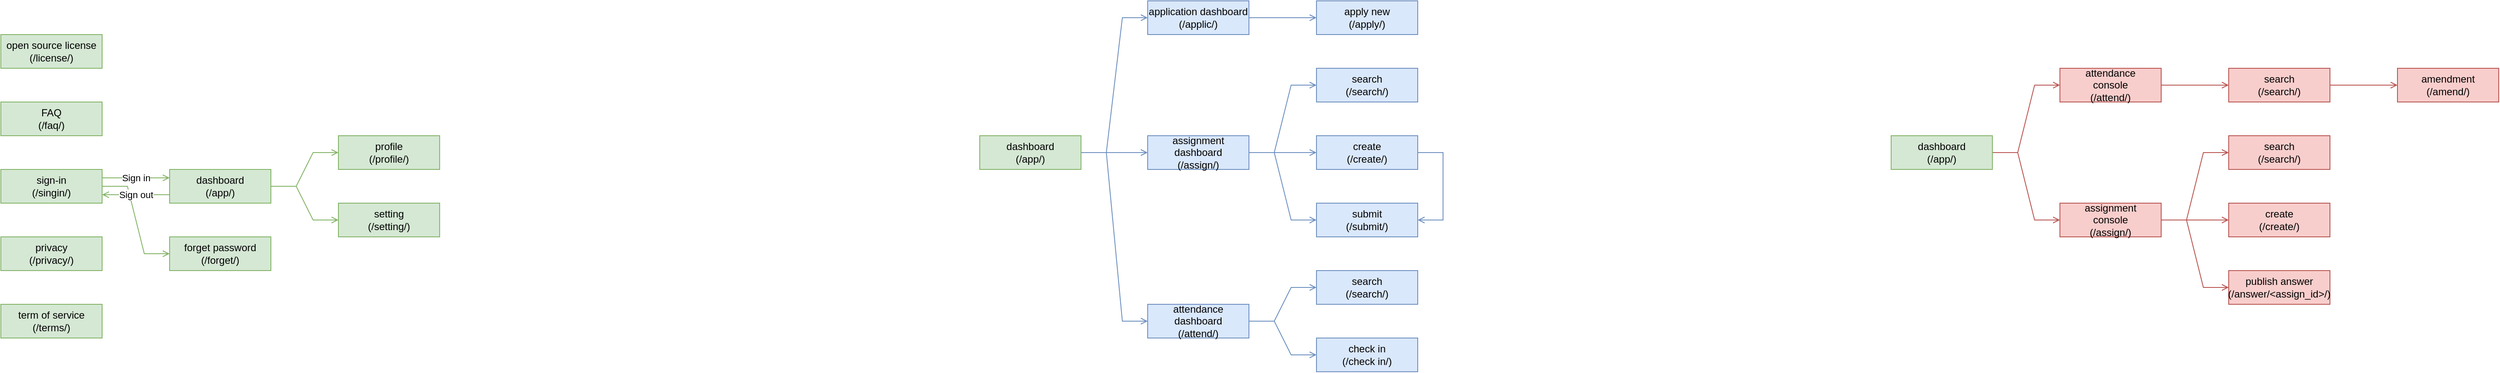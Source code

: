 <mxfile version="13.5.7" type="device" pages="8"><diagram id="GTbzF7e_OvziIHfgkIge" name="Site Structure"><mxGraphModel dx="2023" dy="529" grid="1" gridSize="10" guides="1" tooltips="1" connect="1" arrows="1" fold="1" page="1" pageScale="1" pageWidth="1169" pageHeight="827" math="0" shadow="0"><root><mxCell id="0"/><mxCell id="1" parent="0"/><mxCell id="IR2DnyRLrutkgxOHV4oX-3" value="Sign in" style="edgeStyle=orthogonalEdgeStyle;rounded=0;orthogonalLoop=1;jettySize=auto;html=1;entryX=0;entryY=0.25;entryDx=0;entryDy=0;exitX=1;exitY=0.25;exitDx=0;exitDy=0;fillColor=#d5e8d4;strokeColor=#82b366;endArrow=open;endFill=0;" parent="1" source="IR2DnyRLrutkgxOHV4oX-1" target="IR2DnyRLrutkgxOHV4oX-2" edge="1"><mxGeometry relative="1" as="geometry"/></mxCell><mxCell id="SZEt04Ucnb-JOvytYBtd-8" value="" style="edgeStyle=entityRelationEdgeStyle;rounded=0;orthogonalLoop=1;jettySize=auto;html=1;fillColor=#d5e8d4;strokeColor=#82b366;endArrow=open;endFill=0;" parent="1" source="IR2DnyRLrutkgxOHV4oX-1" target="SZEt04Ucnb-JOvytYBtd-7" edge="1"><mxGeometry relative="1" as="geometry"/></mxCell><mxCell id="IR2DnyRLrutkgxOHV4oX-1" value="sign-in&lt;br&gt;(/singin/)" style="rounded=0;whiteSpace=wrap;html=1;fillColor=#d5e8d4;strokeColor=#82b366;" parent="1" vertex="1"><mxGeometry x="-840" y="400" width="120" height="40" as="geometry"/></mxCell><mxCell id="SZEt04Ucnb-JOvytYBtd-7" value="forget password&lt;br&gt;(/forget/)" style="rounded=0;whiteSpace=wrap;html=1;fillColor=#d5e8d4;strokeColor=#82b366;" parent="1" vertex="1"><mxGeometry x="-640" y="480" width="120" height="40" as="geometry"/></mxCell><mxCell id="IR2DnyRLrutkgxOHV4oX-5" value="Sign out" style="rounded=0;orthogonalLoop=1;jettySize=auto;html=1;entryX=1;entryY=0.75;entryDx=0;entryDy=0;exitX=0;exitY=0.75;exitDx=0;exitDy=0;fillColor=#d5e8d4;strokeColor=#82b366;endArrow=open;endFill=0;" parent="1" source="IR2DnyRLrutkgxOHV4oX-2" target="IR2DnyRLrutkgxOHV4oX-1" edge="1"><mxGeometry relative="1" as="geometry"><mxPoint x="-640" y="500" as="targetPoint"/></mxGeometry></mxCell><mxCell id="IR2DnyRLrutkgxOHV4oX-7" value="" style="edgeStyle=entityRelationEdgeStyle;rounded=0;orthogonalLoop=1;jettySize=auto;html=1;fillColor=#dae8fc;strokeColor=#6c8ebf;endArrow=open;endFill=0;" parent="1" source="3l0O3Vfb3k5a4Sb131qh-1" target="IR2DnyRLrutkgxOHV4oX-6" edge="1"><mxGeometry relative="1" as="geometry"/></mxCell><mxCell id="IR2DnyRLrutkgxOHV4oX-9" value="" style="edgeStyle=entityRelationEdgeStyle;rounded=0;orthogonalLoop=1;jettySize=auto;html=1;fillColor=#dae8fc;strokeColor=#6c8ebf;endArrow=open;endFill=0;" parent="1" source="3l0O3Vfb3k5a4Sb131qh-1" target="IR2DnyRLrutkgxOHV4oX-8" edge="1"><mxGeometry relative="1" as="geometry"/></mxCell><mxCell id="0Iuy9P7G_RPdNkpIbllo-4" value="" style="edgeStyle=entityRelationEdgeStyle;rounded=0;orthogonalLoop=1;jettySize=auto;html=1;fillColor=#d5e8d4;strokeColor=#82b366;endArrow=open;endFill=0;" parent="1" source="IR2DnyRLrutkgxOHV4oX-2" target="0Iuy9P7G_RPdNkpIbllo-3" edge="1"><mxGeometry relative="1" as="geometry"/></mxCell><mxCell id="0Iuy9P7G_RPdNkpIbllo-8" value="" style="edgeStyle=entityRelationEdgeStyle;rounded=0;orthogonalLoop=1;jettySize=auto;html=1;fillColor=#f8cecc;strokeColor=#b85450;endArrow=open;endFill=0;" parent="1" source="3l0O3Vfb3k5a4Sb131qh-2" target="0Iuy9P7G_RPdNkpIbllo-7" edge="1"><mxGeometry relative="1" as="geometry"/></mxCell><mxCell id="IR2DnyRLrutkgxOHV4oX-2" value="dashboard&lt;br&gt;(/app/)" style="rounded=0;whiteSpace=wrap;html=1;fillColor=#d5e8d4;strokeColor=#82b366;" parent="1" vertex="1"><mxGeometry x="-640" y="400" width="120" height="40" as="geometry"/></mxCell><mxCell id="0Iuy9P7G_RPdNkpIbllo-10" value="" style="edgeStyle=entityRelationEdgeStyle;rounded=0;orthogonalLoop=1;jettySize=auto;html=1;fillColor=#f8cecc;strokeColor=#b85450;endArrow=open;endFill=0;" parent="1" source="0Iuy9P7G_RPdNkpIbllo-7" target="eXifoUxzVZ7EVpngUepu-1" edge="1"><mxGeometry relative="1" as="geometry"/></mxCell><mxCell id="0Iuy9P7G_RPdNkpIbllo-12" value="" style="edgeStyle=entityRelationEdgeStyle;rounded=0;orthogonalLoop=1;jettySize=auto;html=1;fillColor=#f8cecc;strokeColor=#b85450;endArrow=open;endFill=0;" parent="1" source="3l0O3Vfb3k5a4Sb131qh-2" target="0Iuy9P7G_RPdNkpIbllo-11" edge="1"><mxGeometry relative="1" as="geometry"/></mxCell><mxCell id="0Iuy9P7G_RPdNkpIbllo-7" value="attendance&lt;br&gt;console&lt;br&gt;(/attend/)" style="rounded=0;whiteSpace=wrap;html=1;fillColor=#f8cecc;strokeColor=#b85450;" parent="1" vertex="1"><mxGeometry x="1600" y="280" width="120" height="40" as="geometry"/></mxCell><mxCell id="0Iuy9P7G_RPdNkpIbllo-18" value="" style="edgeStyle=entityRelationEdgeStyle;rounded=0;orthogonalLoop=1;jettySize=auto;html=1;fillColor=#f8cecc;strokeColor=#b85450;endArrow=open;endFill=0;" parent="1" source="0Iuy9P7G_RPdNkpIbllo-11" target="0Iuy9P7G_RPdNkpIbllo-17" edge="1"><mxGeometry relative="1" as="geometry"/></mxCell><mxCell id="0Iuy9P7G_RPdNkpIbllo-11" value="assignment&lt;br&gt;console&lt;br&gt;(/assign/)" style="rounded=0;whiteSpace=wrap;html=1;fillColor=#f8cecc;strokeColor=#b85450;" parent="1" vertex="1"><mxGeometry x="1600" y="440" width="120" height="40" as="geometry"/></mxCell><mxCell id="xYcPmltPKOKgCPwo3KLO-3" value="" style="edgeStyle=entityRelationEdgeStyle;rounded=0;orthogonalLoop=1;jettySize=auto;html=1;fillColor=#f8cecc;strokeColor=#b85450;endArrow=open;endFill=0;" parent="1" source="0Iuy9P7G_RPdNkpIbllo-11" target="xYcPmltPKOKgCPwo3KLO-2" edge="1"><mxGeometry relative="1" as="geometry"/></mxCell><mxCell id="jYXq890LTdm7ZVXUoaTx-2" value="" style="edgeStyle=entityRelationEdgeStyle;rounded=0;orthogonalLoop=1;jettySize=auto;html=1;fillColor=#f8cecc;strokeColor=#b85450;endArrow=open;endFill=0;" parent="1" source="0Iuy9P7G_RPdNkpIbllo-11" target="jYXq890LTdm7ZVXUoaTx-1" edge="1"><mxGeometry relative="1" as="geometry"/></mxCell><mxCell id="0Iuy9P7G_RPdNkpIbllo-17" value="create&lt;br&gt;(/create/)" style="rounded=0;whiteSpace=wrap;html=1;fillColor=#f8cecc;strokeColor=#b85450;" parent="1" vertex="1"><mxGeometry x="1800" y="440" width="120" height="40" as="geometry"/></mxCell><mxCell id="jYXq890LTdm7ZVXUoaTx-1" value="publish answer&lt;br&gt;(/answer/&amp;lt;assign_id&amp;gt;/)" style="rounded=0;whiteSpace=wrap;html=1;fillColor=#f8cecc;strokeColor=#b85450;" parent="1" vertex="1"><mxGeometry x="1800" y="520" width="120" height="40" as="geometry"/></mxCell><mxCell id="xYcPmltPKOKgCPwo3KLO-2" value="search&lt;br&gt;(/search/)" style="rounded=0;whiteSpace=wrap;html=1;fillColor=#f8cecc;strokeColor=#b85450;" parent="1" vertex="1"><mxGeometry x="1800" y="360" width="120" height="40" as="geometry"/></mxCell><mxCell id="0Iuy9P7G_RPdNkpIbllo-6" value="" style="edgeStyle=entityRelationEdgeStyle;rounded=0;orthogonalLoop=1;jettySize=auto;html=1;fillColor=#d5e8d4;strokeColor=#82b366;endArrow=open;endFill=0;" parent="1" source="IR2DnyRLrutkgxOHV4oX-2" target="0Iuy9P7G_RPdNkpIbllo-5" edge="1"><mxGeometry relative="1" as="geometry"/></mxCell><mxCell id="0Iuy9P7G_RPdNkpIbllo-3" value="profile&lt;br&gt;(/profile/)" style="rounded=0;whiteSpace=wrap;html=1;fillColor=#d5e8d4;strokeColor=#82b366;" parent="1" vertex="1"><mxGeometry x="-440" y="360" width="120" height="40" as="geometry"/></mxCell><mxCell id="0Iuy9P7G_RPdNkpIbllo-5" value="setting&lt;br&gt;(/setting/)" style="rounded=0;whiteSpace=wrap;html=1;fillColor=#d5e8d4;strokeColor=#82b366;" parent="1" vertex="1"><mxGeometry x="-440" y="440" width="120" height="40" as="geometry"/></mxCell><mxCell id="RcQePQMuYUPsChRoM0ZX-2" value="" style="edgeStyle=entityRelationEdgeStyle;rounded=0;orthogonalLoop=1;jettySize=auto;html=1;fillColor=#dae8fc;strokeColor=#6c8ebf;endArrow=open;endFill=0;" parent="1" source="IR2DnyRLrutkgxOHV4oX-8" target="eXifoUxzVZ7EVpngUepu-3" edge="1"><mxGeometry relative="1" as="geometry"><mxPoint x="719" y="540" as="targetPoint"/></mxGeometry></mxCell><mxCell id="IR2DnyRLrutkgxOHV4oX-8" value="attendance dashboard&lt;br&gt;(/attend/)" style="rounded=0;whiteSpace=wrap;html=1;fillColor=#dae8fc;strokeColor=#6c8ebf;" parent="1" vertex="1"><mxGeometry x="519" y="560" width="120" height="40" as="geometry"/></mxCell><mxCell id="IR2DnyRLrutkgxOHV4oX-11" value="" style="edgeStyle=entityRelationEdgeStyle;rounded=0;orthogonalLoop=1;jettySize=auto;html=1;fillColor=#dae8fc;strokeColor=#6c8ebf;endArrow=open;endFill=0;" parent="1" source="IR2DnyRLrutkgxOHV4oX-6" target="IR2DnyRLrutkgxOHV4oX-10" edge="1"><mxGeometry relative="1" as="geometry"/></mxCell><mxCell id="SZEt04Ucnb-JOvytYBtd-4" value="" style="edgeStyle=entityRelationEdgeStyle;rounded=0;orthogonalLoop=1;jettySize=auto;html=1;fillColor=#dae8fc;strokeColor=#6c8ebf;endArrow=open;endFill=0;" parent="1" source="3l0O3Vfb3k5a4Sb131qh-1" target="SZEt04Ucnb-JOvytYBtd-3" edge="1"><mxGeometry relative="1" as="geometry"/></mxCell><mxCell id="IR2DnyRLrutkgxOHV4oX-6" value="assignment dashboard&lt;br&gt;(/assign/)" style="rounded=0;whiteSpace=wrap;html=1;fillColor=#dae8fc;strokeColor=#6c8ebf;" parent="1" vertex="1"><mxGeometry x="519" y="360" width="120" height="40" as="geometry"/></mxCell><mxCell id="SZEt04Ucnb-JOvytYBtd-6" value="" style="edgeStyle=entityRelationEdgeStyle;rounded=0;orthogonalLoop=1;jettySize=auto;html=1;fillColor=#dae8fc;strokeColor=#6c8ebf;endArrow=open;endFill=0;" parent="1" source="SZEt04Ucnb-JOvytYBtd-3" target="SZEt04Ucnb-JOvytYBtd-5" edge="1"><mxGeometry relative="1" as="geometry"/></mxCell><mxCell id="SZEt04Ucnb-JOvytYBtd-3" value="application dashboard&lt;br&gt;(/applic/)" style="rounded=0;whiteSpace=wrap;html=1;fillColor=#dae8fc;strokeColor=#6c8ebf;" parent="1" vertex="1"><mxGeometry x="519" y="200" width="120" height="40" as="geometry"/></mxCell><mxCell id="SZEt04Ucnb-JOvytYBtd-5" value="apply new&lt;br&gt;(/apply/)" style="rounded=0;whiteSpace=wrap;html=1;fillColor=#dae8fc;strokeColor=#6c8ebf;" parent="1" vertex="1"><mxGeometry x="719" y="200" width="120" height="40" as="geometry"/></mxCell><mxCell id="IR2DnyRLrutkgxOHV4oX-14" value="" style="edgeStyle=entityRelationEdgeStyle;rounded=0;orthogonalLoop=1;jettySize=auto;html=1;fillColor=#dae8fc;strokeColor=#6c8ebf;endArrow=open;endFill=0;" parent="1" source="IR2DnyRLrutkgxOHV4oX-6" target="IR2DnyRLrutkgxOHV4oX-13" edge="1"><mxGeometry relative="1" as="geometry"/></mxCell><mxCell id="IR2DnyRLrutkgxOHV4oX-15" style="edgeStyle=entityRelationEdgeStyle;rounded=0;orthogonalLoop=1;jettySize=auto;html=1;exitX=1;exitY=0.5;exitDx=0;exitDy=0;fillColor=#dae8fc;strokeColor=#6c8ebf;endArrow=open;endFill=0;" parent="1" source="IR2DnyRLrutkgxOHV4oX-10" target="IR2DnyRLrutkgxOHV4oX-13" edge="1"><mxGeometry relative="1" as="geometry"/></mxCell><mxCell id="RcQePQMuYUPsChRoM0ZX-4" value="" style="edgeStyle=entityRelationEdgeStyle;rounded=0;orthogonalLoop=1;jettySize=auto;html=1;fillColor=#dae8fc;strokeColor=#6c8ebf;endArrow=open;endFill=0;" parent="1" source="IR2DnyRLrutkgxOHV4oX-6" target="eXifoUxzVZ7EVpngUepu-4" edge="1"><mxGeometry relative="1" as="geometry"/></mxCell><mxCell id="IR2DnyRLrutkgxOHV4oX-10" value="create&lt;br&gt;(/create/)" style="rounded=0;whiteSpace=wrap;html=1;fillColor=#dae8fc;strokeColor=#6c8ebf;" parent="1" vertex="1"><mxGeometry x="719" y="360" width="120" height="40" as="geometry"/></mxCell><mxCell id="IR2DnyRLrutkgxOHV4oX-13" value="submit&lt;br&gt;(/submit/)" style="rounded=0;whiteSpace=wrap;html=1;fillColor=#dae8fc;strokeColor=#6c8ebf;" parent="1" vertex="1"><mxGeometry x="719" y="440" width="120" height="40" as="geometry"/></mxCell><mxCell id="0Iuy9P7G_RPdNkpIbllo-2" value="" style="edgeStyle=entityRelationEdgeStyle;rounded=0;orthogonalLoop=1;jettySize=auto;html=1;fillColor=#dae8fc;strokeColor=#6c8ebf;endArrow=open;endFill=0;" parent="1" source="IR2DnyRLrutkgxOHV4oX-8" target="0Iuy9P7G_RPdNkpIbllo-1" edge="1"><mxGeometry relative="1" as="geometry"/></mxCell><mxCell id="0Iuy9P7G_RPdNkpIbllo-1" value="check in&lt;br&gt;(/check in/)" style="rounded=0;whiteSpace=wrap;html=1;fillColor=#dae8fc;strokeColor=#6c8ebf;" parent="1" vertex="1"><mxGeometry x="719" y="600" width="120" height="40" as="geometry"/></mxCell><mxCell id="kr23j3gHwBBTY3DNVKcu-2" value="" style="edgeStyle=entityRelationEdgeStyle;rounded=0;orthogonalLoop=1;jettySize=auto;html=1;fillColor=#f8cecc;strokeColor=#b85450;endArrow=open;endFill=0;" parent="1" source="eXifoUxzVZ7EVpngUepu-1" target="kr23j3gHwBBTY3DNVKcu-1" edge="1"><mxGeometry relative="1" as="geometry"/></mxCell><mxCell id="eXifoUxzVZ7EVpngUepu-1" value="search&lt;br&gt;(/search/)" style="rounded=0;whiteSpace=wrap;html=1;fillColor=#f8cecc;strokeColor=#b85450;" parent="1" vertex="1"><mxGeometry x="1800" y="280" width="120" height="40" as="geometry"/></mxCell><mxCell id="kr23j3gHwBBTY3DNVKcu-1" value="amendment&lt;br&gt;(/amend/)" style="rounded=0;whiteSpace=wrap;html=1;fillColor=#f8cecc;strokeColor=#b85450;" parent="1" vertex="1"><mxGeometry x="2000" y="280" width="120" height="40" as="geometry"/></mxCell><mxCell id="eXifoUxzVZ7EVpngUepu-3" value="search&lt;br&gt;(/search/)" style="rounded=0;whiteSpace=wrap;html=1;fillColor=#dae8fc;strokeColor=#6c8ebf;" parent="1" vertex="1"><mxGeometry x="719" y="520" width="120" height="40" as="geometry"/></mxCell><mxCell id="eXifoUxzVZ7EVpngUepu-4" value="search&lt;br&gt;(/search/)" style="rounded=0;whiteSpace=wrap;html=1;fillColor=#dae8fc;strokeColor=#6c8ebf;" parent="1" vertex="1"><mxGeometry x="719" y="280" width="120" height="40" as="geometry"/></mxCell><mxCell id="bcnCK46q3ApdvKyFrxjj-4" value="FAQ&lt;br&gt;(/faq/)" style="rounded=0;whiteSpace=wrap;html=1;fillColor=#d5e8d4;strokeColor=#82b366;" parent="1" vertex="1"><mxGeometry x="-840" y="320" width="120" height="40" as="geometry"/></mxCell><mxCell id="bcnCK46q3ApdvKyFrxjj-5" value="open source license&lt;br&gt;(/license/)" style="rounded=0;whiteSpace=wrap;html=1;fillColor=#d5e8d4;strokeColor=#82b366;" parent="1" vertex="1"><mxGeometry x="-840" y="240" width="120" height="40" as="geometry"/></mxCell><mxCell id="bcnCK46q3ApdvKyFrxjj-6" value="term of service&lt;br&gt;(/terms/)" style="rounded=0;whiteSpace=wrap;html=1;fillColor=#d5e8d4;strokeColor=#82b366;" parent="1" vertex="1"><mxGeometry x="-840" y="560" width="120" height="40" as="geometry"/></mxCell><mxCell id="bcnCK46q3ApdvKyFrxjj-7" value="privacy&lt;br&gt;(/privacy/)" style="rounded=0;whiteSpace=wrap;html=1;fillColor=#d5e8d4;strokeColor=#82b366;" parent="1" vertex="1"><mxGeometry x="-840" y="480" width="120" height="40" as="geometry"/></mxCell><mxCell id="3l0O3Vfb3k5a4Sb131qh-1" value="dashboard&lt;br&gt;(/app/)" style="rounded=0;whiteSpace=wrap;html=1;fillColor=#d5e8d4;strokeColor=#82b366;" parent="1" vertex="1"><mxGeometry x="320" y="360" width="120" height="40" as="geometry"/></mxCell><mxCell id="3l0O3Vfb3k5a4Sb131qh-2" value="dashboard&lt;br&gt;(/app/)" style="rounded=0;whiteSpace=wrap;html=1;fillColor=#d5e8d4;strokeColor=#82b366;" parent="1" vertex="1"><mxGeometry x="1400" y="360" width="120" height="40" as="geometry"/></mxCell></root></mxGraphModel></diagram><diagram id="J7oTMoL_vhzVJW1tLnfh" name="State Transition"><mxGraphModel dx="1423" dy="882" grid="1" gridSize="10" guides="1" tooltips="1" connect="1" arrows="1" fold="1" page="1" pageScale="1" pageWidth="1169" pageHeight="827" math="0" shadow="0"><root><mxCell id="KS6sHA4GPxTqEPPyqLdS-0"/><mxCell id="KS6sHA4GPxTqEPPyqLdS-1" parent="KS6sHA4GPxTqEPPyqLdS-0"/><mxCell id="T0jYrlXynM5tt6XMiHCH-1" value="Assignment (Teacher)" style="shape=umlFrame;whiteSpace=wrap;html=1;width=120;height=30;container=0;" parent="KS6sHA4GPxTqEPPyqLdS-1" vertex="1"><mxGeometry x="440" y="40" width="360" height="520" as="geometry"/></mxCell><mxCell id="KS6sHA4GPxTqEPPyqLdS-23" value="" style="group" parent="KS6sHA4GPxTqEPPyqLdS-1" vertex="1" connectable="0"><mxGeometry x="40" y="40" width="360" height="520" as="geometry"/></mxCell><mxCell id="KS6sHA4GPxTqEPPyqLdS-2" value="Assignment (Student)" style="shape=umlFrame;whiteSpace=wrap;html=1;width=120;height=30;container=0;" parent="KS6sHA4GPxTqEPPyqLdS-23" vertex="1"><mxGeometry width="360" height="520" as="geometry"/></mxCell><mxCell id="KS6sHA4GPxTqEPPyqLdS-3" value="" style="ellipse;html=1;shape=startState;fillColor=#000000;strokeColor=#ff0000;" parent="KS6sHA4GPxTqEPPyqLdS-23" vertex="1"><mxGeometry x="85" y="45" width="30" height="30" as="geometry"/></mxCell><mxCell id="KS6sHA4GPxTqEPPyqLdS-4" value="" style="edgeStyle=orthogonalEdgeStyle;html=1;verticalAlign=bottom;endArrow=open;endSize=8;strokeColor=#ff0000;endFill=0;" parent="KS6sHA4GPxTqEPPyqLdS-23" source="KS6sHA4GPxTqEPPyqLdS-3" target="KS6sHA4GPxTqEPPyqLdS-5" edge="1"><mxGeometry relative="1" as="geometry"><mxPoint x="100" y="145" as="targetPoint"/></mxGeometry></mxCell><mxCell id="KS6sHA4GPxTqEPPyqLdS-5" value="Unsubmit" style="rounded=1;whiteSpace=wrap;html=1;arcSize=40;fontColor=#000000;fillColor=#ffffc0;strokeColor=#ff0000;" parent="KS6sHA4GPxTqEPPyqLdS-23" vertex="1"><mxGeometry x="40" y="120" width="120" height="40" as="geometry"/></mxCell><mxCell id="KS6sHA4GPxTqEPPyqLdS-6" value="" style="edgeStyle=orthogonalEdgeStyle;html=1;verticalAlign=bottom;endArrow=open;endSize=8;strokeColor=#ff0000;endFill=0;" parent="KS6sHA4GPxTqEPPyqLdS-23" source="KS6sHA4GPxTqEPPyqLdS-5" target="KS6sHA4GPxTqEPPyqLdS-7" edge="1"><mxGeometry relative="1" as="geometry"><mxPoint x="100" y="220" as="targetPoint"/></mxGeometry></mxCell><mxCell id="KS6sHA4GPxTqEPPyqLdS-7" value="Submit" style="rounded=1;whiteSpace=wrap;html=1;arcSize=40;fontColor=#000000;fillColor=#ffffc0;strokeColor=#ff0000;" parent="KS6sHA4GPxTqEPPyqLdS-23" vertex="1"><mxGeometry x="40" y="200" width="120" height="40" as="geometry"/></mxCell><mxCell id="KS6sHA4GPxTqEPPyqLdS-8" value="" style="edgeStyle=orthogonalEdgeStyle;html=1;verticalAlign=bottom;endArrow=open;endSize=8;strokeColor=#ff0000;endFill=0;" parent="KS6sHA4GPxTqEPPyqLdS-23" source="KS6sHA4GPxTqEPPyqLdS-7" target="KS6sHA4GPxTqEPPyqLdS-9" edge="1"><mxGeometry relative="1" as="geometry"><mxPoint x="100" y="300" as="targetPoint"/></mxGeometry></mxCell><mxCell id="KS6sHA4GPxTqEPPyqLdS-9" value="Reviewed" style="rounded=1;whiteSpace=wrap;html=1;arcSize=40;fontColor=#000000;fillColor=#ffffc0;strokeColor=#ff0000;" parent="KS6sHA4GPxTqEPPyqLdS-23" vertex="1"><mxGeometry x="40" y="280" width="120" height="40" as="geometry"/></mxCell><mxCell id="KS6sHA4GPxTqEPPyqLdS-10" value="" style="edgeStyle=orthogonalEdgeStyle;html=1;verticalAlign=bottom;endArrow=open;endSize=8;strokeColor=#ff0000;endFill=0;" parent="KS6sHA4GPxTqEPPyqLdS-23" source="KS6sHA4GPxTqEPPyqLdS-9" target="KS6sHA4GPxTqEPPyqLdS-13" edge="1"><mxGeometry relative="1" as="geometry"><mxPoint x="100" y="360" as="targetPoint"/></mxGeometry></mxCell><mxCell id="KS6sHA4GPxTqEPPyqLdS-13" value="Passed" style="rhombus;whiteSpace=wrap;html=1;fillColor=#ffffc0;strokeColor=#ff0000;" parent="KS6sHA4GPxTqEPPyqLdS-23" vertex="1"><mxGeometry x="60" y="360" width="80" height="40" as="geometry"/></mxCell><mxCell id="KS6sHA4GPxTqEPPyqLdS-14" value="no" style="edgeStyle=orthogonalEdgeStyle;html=1;align=left;verticalAlign=bottom;endArrow=open;endSize=8;strokeColor=#ff0000;endFill=0;" parent="KS6sHA4GPxTqEPPyqLdS-23" source="KS6sHA4GPxTqEPPyqLdS-13" target="KS6sHA4GPxTqEPPyqLdS-17" edge="1"><mxGeometry x="-1" relative="1" as="geometry"><mxPoint x="240.0" y="380.0" as="targetPoint"/></mxGeometry></mxCell><mxCell id="KS6sHA4GPxTqEPPyqLdS-15" value="yes" style="edgeStyle=orthogonalEdgeStyle;html=1;align=left;verticalAlign=top;endArrow=open;endSize=8;strokeColor=#ff0000;endFill=0;" parent="KS6sHA4GPxTqEPPyqLdS-23" source="KS6sHA4GPxTqEPPyqLdS-13" target="KS6sHA4GPxTqEPPyqLdS-16" edge="1"><mxGeometry x="-1" relative="1" as="geometry"><mxPoint x="100.0" y="445.0" as="targetPoint"/></mxGeometry></mxCell><mxCell id="KS6sHA4GPxTqEPPyqLdS-16" value="" style="ellipse;html=1;shape=endState;fillColor=#000000;strokeColor=#ff0000;" parent="KS6sHA4GPxTqEPPyqLdS-23" vertex="1"><mxGeometry x="85" y="445" width="30" height="30" as="geometry"/></mxCell><mxCell id="KS6sHA4GPxTqEPPyqLdS-17" value="Resubmit" style="rounded=1;whiteSpace=wrap;html=1;arcSize=40;fontColor=#000000;fillColor=#ffffc0;strokeColor=#ff0000;" parent="KS6sHA4GPxTqEPPyqLdS-23" vertex="1"><mxGeometry x="200" y="360" width="120" height="40" as="geometry"/></mxCell><mxCell id="KS6sHA4GPxTqEPPyqLdS-18" value="" style="html=1;verticalAlign=bottom;endArrow=open;endSize=8;strokeColor=#ff0000;endFill=0;" parent="KS6sHA4GPxTqEPPyqLdS-23" source="KS6sHA4GPxTqEPPyqLdS-17" target="KS6sHA4GPxTqEPPyqLdS-7" edge="1"><mxGeometry relative="1" as="geometry"><mxPoint x="240" y="440.0" as="targetPoint"/><Array as="points"><mxPoint x="260" y="220"/></Array></mxGeometry></mxCell><mxCell id="T0jYrlXynM5tt6XMiHCH-16" value="" style="ellipse;html=1;shape=startState;fillColor=#000000;strokeColor=#ff0000;" parent="KS6sHA4GPxTqEPPyqLdS-1" vertex="1"><mxGeometry x="525" y="80" width="30" height="30" as="geometry"/></mxCell><mxCell id="T0jYrlXynM5tt6XMiHCH-17" value="" style="edgeStyle=orthogonalEdgeStyle;html=1;verticalAlign=bottom;endArrow=open;endSize=8;strokeColor=#ff0000;endFill=0;" parent="KS6sHA4GPxTqEPPyqLdS-1" source="T0jYrlXynM5tt6XMiHCH-16" target="T0jYrlXynM5tt6XMiHCH-18" edge="1"><mxGeometry relative="1" as="geometry"><mxPoint x="540" y="170" as="targetPoint"/></mxGeometry></mxCell><mxCell id="T0jYrlXynM5tt6XMiHCH-18" value="Draft" style="rounded=1;whiteSpace=wrap;html=1;arcSize=40;fontColor=#000000;fillColor=#ffffc0;strokeColor=#ff0000;" parent="KS6sHA4GPxTqEPPyqLdS-1" vertex="1"><mxGeometry x="480" y="160" width="120" height="40" as="geometry"/></mxCell><mxCell id="T0jYrlXynM5tt6XMiHCH-19" value="" style="edgeStyle=orthogonalEdgeStyle;html=1;verticalAlign=bottom;endArrow=open;endSize=8;strokeColor=#ff0000;endFill=0;" parent="KS6sHA4GPxTqEPPyqLdS-1" source="T0jYrlXynM5tt6XMiHCH-18" target="T0jYrlXynM5tt6XMiHCH-20" edge="1"><mxGeometry relative="1" as="geometry"><mxPoint x="540" y="255" as="targetPoint"/></mxGeometry></mxCell><mxCell id="T0jYrlXynM5tt6XMiHCH-20" value="Publish" style="rounded=1;whiteSpace=wrap;html=1;arcSize=40;fontColor=#000000;fillColor=#ffffc0;strokeColor=#ff0000;" parent="KS6sHA4GPxTqEPPyqLdS-1" vertex="1"><mxGeometry x="480" y="240" width="120" height="40" as="geometry"/></mxCell><mxCell id="T0jYrlXynM5tt6XMiHCH-21" value="" style="edgeStyle=orthogonalEdgeStyle;html=1;verticalAlign=bottom;endArrow=open;endSize=8;strokeColor=#ff0000;endFill=0;" parent="KS6sHA4GPxTqEPPyqLdS-1" source="T0jYrlXynM5tt6XMiHCH-20" target="T0jYrlXynM5tt6XMiHCH-22" edge="1"><mxGeometry relative="1" as="geometry"><mxPoint x="540" y="335" as="targetPoint"/></mxGeometry></mxCell><mxCell id="T0jYrlXynM5tt6XMiHCH-22" value="Close" style="rounded=1;whiteSpace=wrap;html=1;arcSize=40;fontColor=#000000;fillColor=#ffffc0;strokeColor=#ff0000;" parent="KS6sHA4GPxTqEPPyqLdS-1" vertex="1"><mxGeometry x="480" y="320" width="120" height="40" as="geometry"/></mxCell><mxCell id="T0jYrlXynM5tt6XMiHCH-23" value="" style="html=1;verticalAlign=bottom;endArrow=open;endSize=8;strokeColor=#ff0000;endFill=0;" parent="KS6sHA4GPxTqEPPyqLdS-1" source="T0jYrlXynM5tt6XMiHCH-22" target="T0jYrlXynM5tt6XMiHCH-25" edge="1"><mxGeometry relative="1" as="geometry"><mxPoint x="700" y="280" as="targetPoint"/></mxGeometry></mxCell><mxCell id="T0jYrlXynM5tt6XMiHCH-25" value="Re-open" style="rounded=1;whiteSpace=wrap;html=1;arcSize=40;fontColor=#000000;fillColor=#ffffc0;strokeColor=#ff0000;" parent="KS6sHA4GPxTqEPPyqLdS-1" vertex="1"><mxGeometry x="640" y="280" width="120" height="40" as="geometry"/></mxCell><mxCell id="T0jYrlXynM5tt6XMiHCH-26" value="" style="html=1;verticalAlign=bottom;endArrow=open;endSize=8;strokeColor=#ff0000;endFill=0;" parent="KS6sHA4GPxTqEPPyqLdS-1" source="T0jYrlXynM5tt6XMiHCH-25" target="T0jYrlXynM5tt6XMiHCH-20" edge="1"><mxGeometry relative="1" as="geometry"><mxPoint x="700" y="340" as="targetPoint"/><mxPoint x="700" y="240" as="sourcePoint"/></mxGeometry></mxCell><mxCell id="T0jYrlXynM5tt6XMiHCH-29" style="edgeStyle=orthogonalEdgeStyle;rounded=1;orthogonalLoop=1;jettySize=auto;html=1;exitX=0.5;exitY=1;exitDx=0;exitDy=0;entryX=0.5;entryY=0;entryDx=0;entryDy=0;verticalAlign=bottom;strokeColor=#ff0000;endArrow=open;endSize=8;endFill=0;" parent="KS6sHA4GPxTqEPPyqLdS-1" source="T0jYrlXynM5tt6XMiHCH-22" target="yStYnFfSqzxD95_vD34b-0" edge="1"><mxGeometry relative="1" as="geometry"><mxPoint x="540" y="405" as="targetPoint"/></mxGeometry></mxCell><mxCell id="yStYnFfSqzxD95_vD34b-0" value="Evaluate" style="rounded=1;whiteSpace=wrap;html=1;arcSize=40;fontColor=#000000;fillColor=#ffffc0;strokeColor=#ff0000;" parent="KS6sHA4GPxTqEPPyqLdS-1" vertex="1"><mxGeometry x="480" y="400" width="120" height="40" as="geometry"/></mxCell><mxCell id="yStYnFfSqzxD95_vD34b-1" value="" style="edgeStyle=orthogonalEdgeStyle;html=1;verticalAlign=bottom;endArrow=open;endSize=8;strokeColor=#ff0000;endFill=0;" parent="KS6sHA4GPxTqEPPyqLdS-1" source="yStYnFfSqzxD95_vD34b-0" target="yStYnFfSqzxD95_vD34b-3" edge="1"><mxGeometry relative="1" as="geometry"><mxPoint x="540" y="470" as="targetPoint"/></mxGeometry></mxCell><mxCell id="yStYnFfSqzxD95_vD34b-3" value="" style="ellipse;html=1;shape=endState;fillColor=#000000;strokeColor=#ff0000;" parent="KS6sHA4GPxTqEPPyqLdS-1" vertex="1"><mxGeometry x="525" y="485" width="30" height="30" as="geometry"/></mxCell></root></mxGraphModel></diagram><diagram id="eM1UnsGoaPAyg1rrXYjN" name="Data Flow"><mxGraphModel dx="1423" dy="1709" grid="1" gridSize="10" guides="1" tooltips="1" connect="1" arrows="1" fold="1" page="1" pageScale="1" pageWidth="1169" pageHeight="827" math="0" shadow="0"><root><mxCell id="8pC2c8rakKu9iWLrcu84-0"/><mxCell id="8pC2c8rakKu9iWLrcu84-1" style="" parent="8pC2c8rakKu9iWLrcu84-0"/><mxCell id="YuceMb5wrkpyCrcOiQNM-0" value="" style="group" parent="8pC2c8rakKu9iWLrcu84-1" vertex="1" connectable="0"><mxGeometry x="40" y="-800" width="600" height="240" as="geometry"/></mxCell><mxCell id="bVTJbTb-6JkNPsQyTTRX-19" value="Assignment submission" style="shape=umlFrame;whiteSpace=wrap;html=1;strokeColor=#000000;width=120;height=30;" parent="YuceMb5wrkpyCrcOiQNM-0" vertex="1"><mxGeometry width="600" height="240" as="geometry"/></mxCell><mxCell id="bVTJbTb-6JkNPsQyTTRX-2" value="assignment dashboard" style="rounded=1;whiteSpace=wrap;html=1;strokeColor=#82b366;fillColor=#d5e8d4;" parent="YuceMb5wrkpyCrcOiQNM-0" vertex="1"><mxGeometry x="40" y="80" width="120" height="40" as="geometry"/></mxCell><mxCell id="bVTJbTb-6JkNPsQyTTRX-10" value="assignment submit" style="rounded=1;whiteSpace=wrap;html=1;strokeColor=#82b366;fillColor=#d5e8d4;" parent="YuceMb5wrkpyCrcOiQNM-0" vertex="1"><mxGeometry x="40" y="160" width="120" height="40" as="geometry"/></mxCell><mxCell id="bVTJbTb-6JkNPsQyTTRX-18" value="response" style="edgeStyle=none;rounded=0;orthogonalLoop=1;jettySize=auto;html=1;exitX=0;exitY=0.75;exitDx=0;exitDy=0;entryX=1;entryY=0.75;entryDx=0;entryDy=0;fillColor=#dae8fc;strokeColor=#6c8ebf;endArrow=open;endFill=0;" parent="YuceMb5wrkpyCrcOiQNM-0" source="bVTJbTb-6JkNPsQyTTRX-12" target="bVTJbTb-6JkNPsQyTTRX-10" edge="1"><mxGeometry relative="1" as="geometry"/></mxCell><mxCell id="bVTJbTb-6JkNPsQyTTRX-12" value="Assignment API" style="rounded=1;whiteSpace=wrap;html=1;strokeColor=#6c8ebf;fillColor=#dae8fc;" parent="YuceMb5wrkpyCrcOiQNM-0" vertex="1"><mxGeometry x="240" y="160" width="120" height="40" as="geometry"/></mxCell><mxCell id="bVTJbTb-6JkNPsQyTTRX-13" value="file" style="edgeStyle=none;rounded=0;orthogonalLoop=1;jettySize=auto;html=1;entryX=0;entryY=0.25;entryDx=0;entryDy=0;exitX=1;exitY=0.25;exitDx=0;exitDy=0;fillColor=#d5e8d4;strokeColor=#82b366;endArrow=open;endFill=0;" parent="YuceMb5wrkpyCrcOiQNM-0" source="bVTJbTb-6JkNPsQyTTRX-10" target="bVTJbTb-6JkNPsQyTTRX-12" edge="1"><mxGeometry relative="1" as="geometry"/></mxCell><mxCell id="bVTJbTb-6JkNPsQyTTRX-17" value="response" style="edgeStyle=none;rounded=0;orthogonalLoop=1;jettySize=auto;html=1;exitX=0;exitY=0.75;exitDx=0;exitDy=0;entryX=1;entryY=0.75;entryDx=0;entryDy=0;fillColor=#e1d5e7;strokeColor=#9673a6;endArrow=open;endFill=0;" parent="YuceMb5wrkpyCrcOiQNM-0" source="bVTJbTb-6JkNPsQyTTRX-15" target="bVTJbTb-6JkNPsQyTTRX-12" edge="1"><mxGeometry relative="1" as="geometry"/></mxCell><mxCell id="bVTJbTb-6JkNPsQyTTRX-15" value="Assignment Storage" style="rounded=1;whiteSpace=wrap;html=1;strokeColor=#9673a6;fillColor=#e1d5e7;" parent="YuceMb5wrkpyCrcOiQNM-0" vertex="1"><mxGeometry x="440" y="160" width="120" height="40" as="geometry"/></mxCell><mxCell id="bVTJbTb-6JkNPsQyTTRX-16" value="file" style="rounded=0;orthogonalLoop=1;jettySize=auto;elbow=vertical;html=1;entryX=0;entryY=0.25;entryDx=0;entryDy=0;exitX=1;exitY=0.25;exitDx=0;exitDy=0;fillColor=#dae8fc;strokeColor=#6c8ebf;endArrow=open;endFill=0;" parent="YuceMb5wrkpyCrcOiQNM-0" source="bVTJbTb-6JkNPsQyTTRX-12" target="bVTJbTb-6JkNPsQyTTRX-15" edge="1"><mxGeometry relative="1" as="geometry"/></mxCell><mxCell id="bVTJbTb-6JkNPsQyTTRX-9" value="info" style="edgeStyle=none;rounded=0;orthogonalLoop=1;jettySize=auto;html=1;exitX=0;exitY=0.75;exitDx=0;exitDy=0;entryX=1;entryY=0.75;entryDx=0;entryDy=0;fillColor=#dae8fc;strokeColor=#6c8ebf;endArrow=open;endFill=0;" parent="YuceMb5wrkpyCrcOiQNM-0" source="bVTJbTb-6JkNPsQyTTRX-6" target="bVTJbTb-6JkNPsQyTTRX-2" edge="1"><mxGeometry relative="1" as="geometry"/></mxCell><mxCell id="bVTJbTb-6JkNPsQyTTRX-6" value="Assignment API" style="rounded=1;whiteSpace=wrap;html=1;strokeColor=#6c8ebf;fillColor=#dae8fc;" parent="YuceMb5wrkpyCrcOiQNM-0" vertex="1"><mxGeometry x="240" y="80" width="120" height="40" as="geometry"/></mxCell><mxCell id="bVTJbTb-6JkNPsQyTTRX-8" value="fetch" style="edgeStyle=none;rounded=0;orthogonalLoop=1;jettySize=auto;html=1;exitX=1;exitY=0.25;exitDx=0;exitDy=0;entryX=0;entryY=0.25;entryDx=0;entryDy=0;endArrow=open;endFill=0;" parent="YuceMb5wrkpyCrcOiQNM-0" source="bVTJbTb-6JkNPsQyTTRX-2" target="bVTJbTb-6JkNPsQyTTRX-6" edge="1"><mxGeometry relative="1" as="geometry"/></mxCell><mxCell id="bVTJbTb-6JkNPsQyTTRX-14" value="verify" style="edgeStyle=elbowEdgeStyle;rounded=0;orthogonalLoop=1;jettySize=auto;html=1;exitX=0.25;exitY=0;exitDx=0;exitDy=0;entryX=0.75;entryY=0;entryDx=0;entryDy=0;elbow=vertical;fillColor=#dae8fc;strokeColor=#6c8ebf;endArrow=open;endFill=0;" parent="YuceMb5wrkpyCrcOiQNM-0" source="bVTJbTb-6JkNPsQyTTRX-12" target="bVTJbTb-6JkNPsQyTTRX-12" edge="1"><mxGeometry relative="1" as="geometry"><Array as="points"><mxPoint x="300" y="140"/></Array></mxGeometry></mxCell><mxCell id="bVTJbTb-6JkNPsQyTTRX-20" value="fetch" style="edgeStyle=none;rounded=0;orthogonalLoop=1;jettySize=auto;html=1;exitX=1;exitY=0.25;exitDx=0;exitDy=0;entryX=0;entryY=0.25;entryDx=0;entryDy=0;fillColor=#d5e8d4;strokeColor=#82b366;endArrow=open;endFill=0;" parent="YuceMb5wrkpyCrcOiQNM-0" edge="1"><mxGeometry relative="1" as="geometry"><mxPoint x="160.0" y="90" as="sourcePoint"/><mxPoint x="240.0" y="90" as="targetPoint"/></mxGeometry></mxCell><mxCell id="bVTJbTb-6JkNPsQyTTRX-23" value="result" style="edgeStyle=none;rounded=0;orthogonalLoop=1;jettySize=auto;html=1;exitX=0;exitY=0.75;exitDx=0;exitDy=0;entryX=1;entryY=0.75;entryDx=0;entryDy=0;fillColor=#fff2cc;strokeColor=#d6b656;endArrow=open;endFill=0;" parent="YuceMb5wrkpyCrcOiQNM-0" source="bVTJbTb-6JkNPsQyTTRX-21" target="bVTJbTb-6JkNPsQyTTRX-6" edge="1"><mxGeometry relative="1" as="geometry"/></mxCell><mxCell id="bVTJbTb-6JkNPsQyTTRX-21" value="Assignment DB" style="rounded=1;whiteSpace=wrap;html=1;strokeColor=#d6b656;fillColor=#fff2cc;" parent="YuceMb5wrkpyCrcOiQNM-0" vertex="1"><mxGeometry x="440" y="80" width="120" height="40" as="geometry"/></mxCell><mxCell id="bVTJbTb-6JkNPsQyTTRX-22" value="query" style="edgeStyle=none;rounded=0;orthogonalLoop=1;jettySize=auto;html=1;exitX=1;exitY=0.25;exitDx=0;exitDy=0;entryX=0;entryY=0.25;entryDx=0;entryDy=0;fillColor=#dae8fc;strokeColor=#6c8ebf;endArrow=open;endFill=0;" parent="YuceMb5wrkpyCrcOiQNM-0" source="bVTJbTb-6JkNPsQyTTRX-6" target="bVTJbTb-6JkNPsQyTTRX-21" edge="1"><mxGeometry relative="1" as="geometry"/></mxCell><mxCell id="YuceMb5wrkpyCrcOiQNM-2" value="Diagram" style="" parent="8pC2c8rakKu9iWLrcu84-0"/></root></mxGraphModel></diagram><diagram id="0ZtIRzaWgDqSCQV961_b" name="Algorithm"><mxGraphModel dx="2847" dy="1763" grid="1" gridSize="10" guides="1" tooltips="1" connect="1" arrows="1" fold="1" page="1" pageScale="1" pageWidth="1169" pageHeight="827" math="0" shadow="0"><root><mxCell id="VOV2c1Srty5Ef4-9glyo-0"/><mxCell id="VOV2c1Srty5Ef4-9glyo-1" parent="VOV2c1Srty5Ef4-9glyo-0"/></root></mxGraphModel></diagram><diagram id="4UZcZ_1oUPps9CP-BlEi" name="Entity"><mxGraphModel dx="1708" dy="1058" grid="1" gridSize="10" guides="1" tooltips="1" connect="1" arrows="1" fold="1" page="1" pageScale="1" pageWidth="1169" pageHeight="827" math="0" shadow="0"><root><mxCell id="o5LE9UPhaAhgtuU9Oqag-0"/><mxCell id="o5LE9UPhaAhgtuU9Oqag-1" parent="o5LE9UPhaAhgtuU9Oqag-0"/><mxCell id="jyBp7kLGyK1iwSbUSXrN-0" style="edgeStyle=orthogonalEdgeStyle;rounded=0;orthogonalLoop=1;jettySize=auto;html=1;endArrow=open;endFill=0;fontSize=12;jumpStyle=arc;" edge="1" parent="o5LE9UPhaAhgtuU9Oqag-1" source="jyBp7kLGyK1iwSbUSXrN-1" target="jyBp7kLGyK1iwSbUSXrN-5"><mxGeometry relative="1" as="geometry"><Array as="points"/></mxGeometry></mxCell><mxCell id="jyBp7kLGyK1iwSbUSXrN-1" value="Sign In" style="rounded=0;whiteSpace=wrap;html=1;shadow=0;dashed=0;fillColor=none;fontSize=12;" vertex="1" parent="o5LE9UPhaAhgtuU9Oqag-1"><mxGeometry x="480" y="80" width="120" height="40" as="geometry"/></mxCell><mxCell id="jyBp7kLGyK1iwSbUSXrN-2" style="edgeStyle=orthogonalEdgeStyle;rounded=0;orthogonalLoop=1;jettySize=auto;html=1;exitX=0.5;exitY=1;exitDx=0;exitDy=0;jumpStyle=arc;endArrow=open;endFill=0;" edge="1" parent="o5LE9UPhaAhgtuU9Oqag-1" source="jyBp7kLGyK1iwSbUSXrN-5" target="jyBp7kLGyK1iwSbUSXrN-6"><mxGeometry relative="1" as="geometry"/></mxCell><mxCell id="jyBp7kLGyK1iwSbUSXrN-3" style="edgeStyle=orthogonalEdgeStyle;rounded=0;orthogonalLoop=1;jettySize=auto;html=1;exitX=0.5;exitY=1;exitDx=0;exitDy=0;jumpStyle=arc;endArrow=open;endFill=0;" edge="1" parent="o5LE9UPhaAhgtuU9Oqag-1" source="jyBp7kLGyK1iwSbUSXrN-5" target="jyBp7kLGyK1iwSbUSXrN-9"><mxGeometry relative="1" as="geometry"/></mxCell><mxCell id="jyBp7kLGyK1iwSbUSXrN-4" style="edgeStyle=orthogonalEdgeStyle;rounded=0;orthogonalLoop=1;jettySize=auto;html=1;exitX=0.5;exitY=1;exitDx=0;exitDy=0;jumpStyle=arc;endArrow=open;endFill=0;" edge="1" parent="o5LE9UPhaAhgtuU9Oqag-1" source="jyBp7kLGyK1iwSbUSXrN-5" target="jyBp7kLGyK1iwSbUSXrN-13"><mxGeometry relative="1" as="geometry"/></mxCell><mxCell id="jyBp7kLGyK1iwSbUSXrN-5" value="Overall Dashboard" style="rounded=0;whiteSpace=wrap;html=1;shadow=0;dashed=0;fillColor=none;fontSize=12;" vertex="1" parent="o5LE9UPhaAhgtuU9Oqag-1"><mxGeometry x="480" y="160" width="120" height="40" as="geometry"/></mxCell><mxCell id="jyBp7kLGyK1iwSbUSXrN-6" value="Attendance Overview" style="swimlane;fontStyle=0;childLayout=stackLayout;horizontal=1;startSize=26;fillColor=none;horizontalStack=0;resizeParent=1;resizeParentMax=0;resizeLast=0;collapsible=0;marginBottom=0;rounded=0;shadow=0;glass=0;sketch=0;" vertex="1" parent="o5LE9UPhaAhgtuU9Oqag-1"><mxGeometry x="460" y="280" width="160" height="78" as="geometry"/></mxCell><mxCell id="jyBp7kLGyK1iwSbUSXrN-7" value="Check In" style="text;strokeColor=none;fillColor=none;align=left;verticalAlign=top;spacingLeft=4;spacingRight=4;overflow=hidden;rotatable=0;points=[[0,0.5],[1,0.5]];portConstraint=eastwest;" vertex="1" parent="jyBp7kLGyK1iwSbUSXrN-6"><mxGeometry y="26" width="160" height="26" as="geometry"/></mxCell><mxCell id="jyBp7kLGyK1iwSbUSXrN-8" value="Inspect" style="text;strokeColor=none;fillColor=none;align=left;verticalAlign=top;spacingLeft=4;spacingRight=4;overflow=hidden;rotatable=0;points=[[0,0.5],[1,0.5]];portConstraint=eastwest;" vertex="1" parent="jyBp7kLGyK1iwSbUSXrN-6"><mxGeometry y="52" width="160" height="26" as="geometry"/></mxCell><mxCell id="jyBp7kLGyK1iwSbUSXrN-9" value="Application Overview" style="swimlane;fontStyle=0;childLayout=stackLayout;horizontal=1;startSize=26;fillColor=none;horizontalStack=0;resizeParent=1;resizeParentMax=0;resizeLast=0;collapsible=0;marginBottom=0;rounded=0;shadow=0;glass=0;sketch=0;" vertex="1" parent="o5LE9UPhaAhgtuU9Oqag-1"><mxGeometry x="680" y="280" width="160" height="104" as="geometry"/></mxCell><mxCell id="jyBp7kLGyK1iwSbUSXrN-10" value="Create" style="text;strokeColor=none;fillColor=none;align=left;verticalAlign=top;spacingLeft=4;spacingRight=4;overflow=hidden;rotatable=0;points=[[0,0.5],[1,0.5]];portConstraint=eastwest;rounded=0;shadow=0;glass=0;sketch=0;" vertex="1" parent="jyBp7kLGyK1iwSbUSXrN-9"><mxGeometry y="26" width="160" height="26" as="geometry"/></mxCell><mxCell id="jyBp7kLGyK1iwSbUSXrN-11" value="Cancel" style="text;strokeColor=none;fillColor=none;align=left;verticalAlign=top;spacingLeft=4;spacingRight=4;overflow=hidden;rotatable=0;points=[[0,0.5],[1,0.5]];portConstraint=eastwest;rounded=0;shadow=0;glass=0;sketch=0;" vertex="1" parent="jyBp7kLGyK1iwSbUSXrN-9"><mxGeometry y="52" width="160" height="26" as="geometry"/></mxCell><mxCell id="jyBp7kLGyK1iwSbUSXrN-12" value="Inspect" style="text;strokeColor=none;fillColor=none;align=left;verticalAlign=top;spacingLeft=4;spacingRight=4;overflow=hidden;rotatable=0;points=[[0,0.5],[1,0.5]];portConstraint=eastwest;rounded=0;shadow=0;glass=0;sketch=0;" vertex="1" parent="jyBp7kLGyK1iwSbUSXrN-9"><mxGeometry y="78" width="160" height="26" as="geometry"/></mxCell><mxCell id="jyBp7kLGyK1iwSbUSXrN-13" value="Assignment Overview" style="swimlane;fontStyle=0;childLayout=stackLayout;horizontal=1;startSize=26;fillColor=none;horizontalStack=0;resizeParent=1;resizeParentMax=0;resizeLast=0;collapsible=0;marginBottom=0;rounded=0;shadow=0;glass=0;sketch=0;" vertex="1" parent="o5LE9UPhaAhgtuU9Oqag-1"><mxGeometry x="240" y="280" width="160" height="104" as="geometry"/></mxCell><mxCell id="jyBp7kLGyK1iwSbUSXrN-14" value="Submit" style="text;strokeColor=none;fillColor=none;align=left;verticalAlign=top;spacingLeft=4;spacingRight=4;overflow=hidden;rotatable=0;points=[[0,0.5],[1,0.5]];portConstraint=eastwest;rounded=0;shadow=0;glass=0;sketch=0;" vertex="1" parent="jyBp7kLGyK1iwSbUSXrN-13"><mxGeometry y="26" width="160" height="26" as="geometry"/></mxCell><mxCell id="jyBp7kLGyK1iwSbUSXrN-15" value="Update" style="text;strokeColor=none;fillColor=none;align=left;verticalAlign=top;spacingLeft=4;spacingRight=4;overflow=hidden;rotatable=0;points=[[0,0.5],[1,0.5]];portConstraint=eastwest;rounded=0;shadow=0;glass=0;sketch=0;" vertex="1" parent="jyBp7kLGyK1iwSbUSXrN-13"><mxGeometry y="52" width="160" height="26" as="geometry"/></mxCell><mxCell id="jyBp7kLGyK1iwSbUSXrN-16" value="Inspect" style="text;strokeColor=none;fillColor=none;align=left;verticalAlign=top;spacingLeft=4;spacingRight=4;overflow=hidden;rotatable=0;points=[[0,0.5],[1,0.5]];portConstraint=eastwest;rounded=0;shadow=0;glass=0;sketch=0;" vertex="1" parent="jyBp7kLGyK1iwSbUSXrN-13"><mxGeometry y="78" width="160" height="26" as="geometry"/></mxCell><mxCell id="jyBp7kLGyK1iwSbUSXrN-17" value="HAL Tokyo&lt;br&gt;Application System" style="html=1;rounded=0;shadow=0;glass=0;sketch=0;fillColor=none;" vertex="1" parent="o5LE9UPhaAhgtuU9Oqag-1"><mxGeometry x="920" y="240" width="160" height="80" as="geometry"/></mxCell><mxCell id="jyBp7kLGyK1iwSbUSXrN-18" style="edgeStyle=orthogonalEdgeStyle;rounded=0;orthogonalLoop=1;jettySize=auto;html=1;entryX=0;entryY=0.5;entryDx=0;entryDy=0;jumpStyle=arc;endArrow=open;endFill=0;" edge="1" parent="o5LE9UPhaAhgtuU9Oqag-1" source="jyBp7kLGyK1iwSbUSXrN-9" target="jyBp7kLGyK1iwSbUSXrN-17"><mxGeometry relative="1" as="geometry"/></mxCell><mxCell id="jyBp7kLGyK1iwSbUSXrN-19" style="edgeStyle=orthogonalEdgeStyle;rounded=0;orthogonalLoop=1;jettySize=auto;html=1;jumpStyle=arc;endArrow=open;endFill=0;" edge="1" parent="o5LE9UPhaAhgtuU9Oqag-1" source="jyBp7kLGyK1iwSbUSXrN-20" target="jyBp7kLGyK1iwSbUSXrN-14"><mxGeometry relative="1" as="geometry"/></mxCell><mxCell id="jyBp7kLGyK1iwSbUSXrN-20" value="File " style="swimlane;fontStyle=0;childLayout=stackLayout;horizontal=1;startSize=26;fillColor=none;horizontalStack=0;resizeParent=1;resizeParentMax=0;resizeLast=0;collapsible=1;marginBottom=0;rounded=0;shadow=0;glass=0;sketch=0;" vertex="1" parent="o5LE9UPhaAhgtuU9Oqag-1"><mxGeometry x="20" y="280" width="140" height="52" as="geometry"/></mxCell><mxCell id="jyBp7kLGyK1iwSbUSXrN-21" value="Create" style="text;strokeColor=none;fillColor=none;align=left;verticalAlign=top;spacingLeft=4;spacingRight=4;overflow=hidden;rotatable=0;points=[[0,0.5],[1,0.5]];portConstraint=eastwest;" vertex="1" parent="jyBp7kLGyK1iwSbUSXrN-20"><mxGeometry y="26" width="140" height="26" as="geometry"/></mxCell></root></mxGraphModel></diagram><diagram id="R877P9U-moGN6bdoP2fU" name="Database"><mxGraphModel dx="2023" dy="1356" grid="1" gridSize="10" guides="1" tooltips="1" connect="1" arrows="1" fold="1" page="1" pageScale="1" pageWidth="1169" pageHeight="827" math="0" shadow="0"><root><mxCell id="iH30V3Xn54AGU-iCTsgN-0"/><mxCell id="iH30V3Xn54AGU-iCTsgN-1" parent="iH30V3Xn54AGU-iCTsgN-0"/><mxCell id="HW2tYcWxttv_Hu8NEQc0-32" style="edgeStyle=entityRelationEdgeStyle;rounded=0;orthogonalLoop=1;jettySize=auto;html=1;startArrow=none;startFill=0;endArrow=oval;endFill=1;sourcePerimeterSpacing=0;targetPerimeterSpacing=10;" parent="iH30V3Xn54AGU-iCTsgN-1" source="HW2tYcWxttv_Hu8NEQc0-21" target="HW2tYcWxttv_Hu8NEQc0-19" edge="1"><mxGeometry relative="1" as="geometry"/></mxCell><mxCell id="HW2tYcWxttv_Hu8NEQc0-158" style="edgeStyle=entityRelationEdgeStyle;rounded=0;orthogonalLoop=1;jettySize=auto;html=1;startArrow=none;startFill=0;endArrow=oval;endFill=1;targetPerimeterSpacing=10;sourcePerimeterSpacing=5;" parent="iH30V3Xn54AGU-iCTsgN-1" source="HW2tYcWxttv_Hu8NEQc0-117" target="HW2tYcWxttv_Hu8NEQc0-112" edge="1"><mxGeometry relative="1" as="geometry"/></mxCell><mxCell id="HW2tYcWxttv_Hu8NEQc0-170" style="edgeStyle=entityRelationEdgeStyle;rounded=0;orthogonalLoop=1;jettySize=auto;html=1;startArrow=none;startFill=0;endArrow=oval;endFill=1;targetPerimeterSpacing=10;sourcePerimeterSpacing=5;" parent="iH30V3Xn54AGU-iCTsgN-1" source="HW2tYcWxttv_Hu8NEQc0-160" target="HW2tYcWxttv_Hu8NEQc0-120" edge="1"><mxGeometry relative="1" as="geometry"/></mxCell><mxCell id="HW2tYcWxttv_Hu8NEQc0-182" style="edgeStyle=entityRelationEdgeStyle;rounded=0;orthogonalLoop=1;jettySize=auto;html=1;startArrow=none;startFill=0;endArrow=oval;endFill=1;targetPerimeterSpacing=10;sourcePerimeterSpacing=5;" parent="iH30V3Xn54AGU-iCTsgN-1" source="HW2tYcWxttv_Hu8NEQc0-0" target="HW2tYcWxttv_Hu8NEQc0-176" edge="1"><mxGeometry relative="1" as="geometry"/></mxCell><mxCell id="HW2tYcWxttv_Hu8NEQc0-183" style="edgeStyle=entityRelationEdgeStyle;rounded=0;orthogonalLoop=1;jettySize=auto;html=1;startArrow=none;startFill=0;endArrow=oval;endFill=1;targetPerimeterSpacing=10;sourcePerimeterSpacing=10;" parent="iH30V3Xn54AGU-iCTsgN-1" source="HW2tYcWxttv_Hu8NEQc0-117" target="HW2tYcWxttv_Hu8NEQc0-172" edge="1"><mxGeometry relative="1" as="geometry"/></mxCell><mxCell id="HW2tYcWxttv_Hu8NEQc0-156" style="edgeStyle=entityRelationEdgeStyle;rounded=0;orthogonalLoop=1;jettySize=auto;html=1;startArrow=none;startFill=0;endArrow=oval;endFill=1;targetPerimeterSpacing=10;sourcePerimeterSpacing=5;" parent="iH30V3Xn54AGU-iCTsgN-1" source="HW2tYcWxttv_Hu8NEQc0-146" target="HW2tYcWxttv_Hu8NEQc0-103" edge="1"><mxGeometry relative="1" as="geometry"/></mxCell><mxCell id="HW2tYcWxttv_Hu8NEQc0-157" style="edgeStyle=entityRelationEdgeStyle;rounded=0;orthogonalLoop=1;jettySize=auto;html=1;startArrow=none;startFill=0;endArrow=oval;endFill=1;targetPerimeterSpacing=10;sourcePerimeterSpacing=5;" parent="iH30V3Xn54AGU-iCTsgN-1" source="HW2tYcWxttv_Hu8NEQc0-146" target="HW2tYcWxttv_Hu8NEQc0-118" edge="1"><mxGeometry relative="1" as="geometry"/></mxCell><mxCell id="HW2tYcWxttv_Hu8NEQc0-63" style="edgeStyle=entityRelationEdgeStyle;rounded=0;orthogonalLoop=1;jettySize=auto;html=1;startArrow=none;startFill=0;endArrow=oval;endFill=1;targetPerimeterSpacing=10;sourcePerimeterSpacing=5;" parent="iH30V3Xn54AGU-iCTsgN-1" source="HW2tYcWxttv_Hu8NEQc0-49" target="HW2tYcWxttv_Hu8NEQc0-3" edge="1"><mxGeometry relative="1" as="geometry"/></mxCell><mxCell id="HW2tYcWxttv_Hu8NEQc0-64" style="edgeStyle=entityRelationEdgeStyle;rounded=0;orthogonalLoop=1;jettySize=auto;html=1;startArrow=none;startFill=0;endArrow=oval;endFill=1;targetPerimeterSpacing=10;sourcePerimeterSpacing=5;" parent="iH30V3Xn54AGU-iCTsgN-1" source="HW2tYcWxttv_Hu8NEQc0-38" target="HW2tYcWxttv_Hu8NEQc0-26" edge="1"><mxGeometry relative="1" as="geometry"/></mxCell><mxCell id="HW2tYcWxttv_Hu8NEQc0-116" style="edgeStyle=entityRelationEdgeStyle;rounded=0;orthogonalLoop=1;jettySize=auto;html=1;startArrow=none;startFill=0;endArrow=oval;endFill=1;targetPerimeterSpacing=10;sourcePerimeterSpacing=5;" parent="iH30V3Xn54AGU-iCTsgN-1" source="HW2tYcWxttv_Hu8NEQc0-38" target="HW2tYcWxttv_Hu8NEQc0-114" edge="1"><mxGeometry relative="1" as="geometry"/></mxCell><mxCell id="HW2tYcWxttv_Hu8NEQc0-80" style="edgeStyle=entityRelationEdgeStyle;rounded=0;orthogonalLoop=1;jettySize=auto;html=1;startArrow=none;startFill=0;endArrow=oval;endFill=1;targetPerimeterSpacing=10;sourcePerimeterSpacing=5;" parent="iH30V3Xn54AGU-iCTsgN-1" source="HW2tYcWxttv_Hu8NEQc0-146" target="HW2tYcWxttv_Hu8NEQc0-65" edge="1"><mxGeometry relative="1" as="geometry"/></mxCell><mxCell id="HW2tYcWxttv_Hu8NEQc0-93" style="edgeStyle=entityRelationEdgeStyle;rounded=0;orthogonalLoop=1;jettySize=auto;html=1;startArrow=none;startFill=0;endArrow=oval;endFill=1;targetPerimeterSpacing=10;sourcePerimeterSpacing=5;" parent="iH30V3Xn54AGU-iCTsgN-1" source="HW2tYcWxttv_Hu8NEQc0-82" target="HW2tYcWxttv_Hu8NEQc0-22" edge="1"><mxGeometry relative="1" as="geometry"/></mxCell><mxCell id="HW2tYcWxttv_Hu8NEQc0-59" style="edgeStyle=entityRelationEdgeStyle;rounded=0;orthogonalLoop=1;jettySize=auto;html=1;startArrow=none;startFill=0;endArrow=oval;endFill=1;targetPerimeterSpacing=10;sourcePerimeterSpacing=5;" parent="iH30V3Xn54AGU-iCTsgN-1" source="HW2tYcWxttv_Hu8NEQc0-49" target="HW2tYcWxttv_Hu8NEQc0-40" edge="1"><mxGeometry relative="1" as="geometry"/></mxCell><mxCell id="HW2tYcWxttv_Hu8NEQc0-212" style="edgeStyle=entityRelationEdgeStyle;rounded=0;orthogonalLoop=1;jettySize=auto;html=1;startFill=0;sourcePerimeterSpacing=5;endArrow=oval;endFill=1;targetPerimeterSpacing=10;" parent="iH30V3Xn54AGU-iCTsgN-1" source="HW2tYcWxttv_Hu8NEQc0-0" target="HW2tYcWxttv_Hu8NEQc0-190" edge="1"><mxGeometry relative="1" as="geometry"/></mxCell><mxCell id="HW2tYcWxttv_Hu8NEQc0-224" style="edgeStyle=entityRelationEdgeStyle;rounded=0;orthogonalLoop=1;jettySize=auto;html=1;startFill=0;sourcePerimeterSpacing=5;endArrow=oval;endFill=1;targetPerimeterSpacing=10;" parent="iH30V3Xn54AGU-iCTsgN-1" source="HW2tYcWxttv_Hu8NEQc0-214" target="HW2tYcWxttv_Hu8NEQc0-205" edge="1"><mxGeometry relative="1" as="geometry"/></mxCell><mxCell id="HW2tYcWxttv_Hu8NEQc0-211" style="edgeStyle=entityRelationEdgeStyle;rounded=0;orthogonalLoop=1;jettySize=auto;html=1;startFill=0;sourcePerimeterSpacing=5;endArrow=oval;endFill=1;targetPerimeterSpacing=10;" parent="iH30V3Xn54AGU-iCTsgN-1" source="HW2tYcWxttv_Hu8NEQc0-201" target="HW2tYcWxttv_Hu8NEQc0-187" edge="1"><mxGeometry relative="1" as="geometry"/></mxCell><mxCell id="HW2tYcWxttv_Hu8NEQc0-0" value="StudentRegistrations" style="swimlane;fontStyle=0;childLayout=stackLayout;horizontal=1;startSize=26;horizontalStack=0;resizeParent=1;resizeParentMax=0;resizeLast=0;collapsible=1;marginBottom=0;align=center;fontSize=14;" parent="iH30V3Xn54AGU-iCTsgN-1" vertex="1"><mxGeometry x="-360" y="-580" width="160" height="170" as="geometry"/></mxCell><mxCell id="HW2tYcWxttv_Hu8NEQc0-1" value="student_ID" style="shape=partialRectangle;top=0;left=0;right=0;bottom=1;align=left;verticalAlign=middle;fillColor=none;spacingLeft=34;spacingRight=4;overflow=hidden;rotatable=0;points=[[0,0.5],[1,0.5]];portConstraint=eastwest;dropTarget=0;fontStyle=5;fontSize=12;strokeColor=none;" parent="HW2tYcWxttv_Hu8NEQc0-0" vertex="1"><mxGeometry y="26" width="160" height="30" as="geometry"/></mxCell><mxCell id="HW2tYcWxttv_Hu8NEQc0-2" value="PK" style="shape=partialRectangle;top=0;left=0;bottom=0;fillColor=none;align=left;verticalAlign=middle;spacingLeft=4;spacingRight=4;overflow=hidden;rotatable=0;points=[];portConstraint=eastwest;part=1;fontSize=12;" parent="HW2tYcWxttv_Hu8NEQc0-1" vertex="1" connectable="0"><mxGeometry width="30" height="30" as="geometry"/></mxCell><mxCell id="HW2tYcWxttv_Hu8NEQc0-15" value="enroll_date" style="shape=partialRectangle;top=0;left=0;right=0;bottom=1;align=left;verticalAlign=top;fillColor=none;spacingLeft=34;spacingRight=4;overflow=hidden;rotatable=0;points=[[0,0.5],[1,0.5]];portConstraint=eastwest;dropTarget=0;fontSize=12;strokeColor=#000000;fontStyle=5" parent="HW2tYcWxttv_Hu8NEQc0-0" vertex="1"><mxGeometry y="56" width="160" height="26" as="geometry"/></mxCell><mxCell id="HW2tYcWxttv_Hu8NEQc0-16" value="PK" style="shape=partialRectangle;top=0;left=0;bottom=0;fillColor=none;align=left;verticalAlign=top;spacingLeft=4;spacingRight=4;overflow=hidden;rotatable=0;points=[];portConstraint=eastwest;part=1;fontSize=12;" parent="HW2tYcWxttv_Hu8NEQc0-15" vertex="1" connectable="0"><mxGeometry width="30" height="26" as="geometry"/></mxCell><mxCell id="HW2tYcWxttv_Hu8NEQc0-3" value="person" style="shape=partialRectangle;top=0;left=0;right=0;bottom=0;align=left;verticalAlign=top;fillColor=none;spacingLeft=34;spacingRight=4;overflow=hidden;rotatable=0;points=[[0,0.5],[1,0.5]];portConstraint=eastwest;dropTarget=0;fontSize=12;" parent="HW2tYcWxttv_Hu8NEQc0-0" vertex="1"><mxGeometry y="82" width="160" height="26" as="geometry"/></mxCell><mxCell id="HW2tYcWxttv_Hu8NEQc0-4" value="FK" style="shape=partialRectangle;top=0;left=0;bottom=0;fillColor=none;align=left;verticalAlign=top;spacingLeft=4;spacingRight=4;overflow=hidden;rotatable=0;points=[];portConstraint=eastwest;part=1;fontSize=12;" parent="HW2tYcWxttv_Hu8NEQc0-3" vertex="1" connectable="0"><mxGeometry width="30" height="26" as="geometry"/></mxCell><mxCell id="HW2tYcWxttv_Hu8NEQc0-19" value="class_code" style="shape=partialRectangle;top=0;left=0;right=0;bottom=0;align=left;verticalAlign=top;fillColor=none;spacingLeft=34;spacingRight=4;overflow=hidden;rotatable=0;points=[[0,0.5],[1,0.5]];portConstraint=eastwest;dropTarget=0;fontSize=12;" parent="HW2tYcWxttv_Hu8NEQc0-0" vertex="1"><mxGeometry y="108" width="160" height="26" as="geometry"/></mxCell><mxCell id="HW2tYcWxttv_Hu8NEQc0-20" value="" style="shape=partialRectangle;top=0;left=0;bottom=0;fillColor=none;align=left;verticalAlign=top;spacingLeft=4;spacingRight=4;overflow=hidden;rotatable=0;points=[];portConstraint=eastwest;part=1;fontSize=12;" parent="HW2tYcWxttv_Hu8NEQc0-19" vertex="1" connectable="0"><mxGeometry width="30" height="26" as="geometry"/></mxCell><mxCell id="HW2tYcWxttv_Hu8NEQc0-65" value="subjects" style="shape=partialRectangle;top=0;left=0;right=0;bottom=0;align=left;verticalAlign=top;fillColor=none;spacingLeft=34;spacingRight=4;overflow=hidden;rotatable=0;points=[[0,0.5],[1,0.5]];portConstraint=eastwest;dropTarget=0;fontSize=12;" parent="HW2tYcWxttv_Hu8NEQc0-0" vertex="1"><mxGeometry y="134" width="160" height="26" as="geometry"/></mxCell><mxCell id="HW2tYcWxttv_Hu8NEQc0-66" value="FK" style="shape=partialRectangle;top=0;left=0;bottom=0;fillColor=none;align=left;verticalAlign=top;spacingLeft=4;spacingRight=4;overflow=hidden;rotatable=0;points=[];portConstraint=eastwest;part=1;fontSize=12;" parent="HW2tYcWxttv_Hu8NEQc0-65" vertex="1" connectable="0"><mxGeometry width="30" height="26" as="geometry"/></mxCell><mxCell id="HW2tYcWxttv_Hu8NEQc0-9" value="" style="shape=partialRectangle;top=0;left=0;right=0;bottom=0;align=left;verticalAlign=top;fillColor=none;spacingLeft=34;spacingRight=4;overflow=hidden;rotatable=0;points=[[0,0.5],[1,0.5]];portConstraint=eastwest;dropTarget=0;fontSize=12;" parent="HW2tYcWxttv_Hu8NEQc0-0" vertex="1"><mxGeometry y="160" width="160" height="10" as="geometry"/></mxCell><mxCell id="HW2tYcWxttv_Hu8NEQc0-10" value="" style="shape=partialRectangle;top=0;left=0;bottom=0;fillColor=none;align=left;verticalAlign=top;spacingLeft=4;spacingRight=4;overflow=hidden;rotatable=0;points=[];portConstraint=eastwest;part=1;fontSize=12;" parent="HW2tYcWxttv_Hu8NEQc0-9" vertex="1" connectable="0"><mxGeometry width="30" height="10" as="geometry"/></mxCell><mxCell id="HW2tYcWxttv_Hu8NEQc0-48" value="Personnels" style="swimlane;fontStyle=0;childLayout=stackLayout;horizontal=1;startSize=26;horizontalStack=0;resizeParent=1;resizeParentMax=0;resizeLast=0;collapsible=1;marginBottom=0;align=center;fontSize=14;strokeColor=#000000;" parent="iH30V3Xn54AGU-iCTsgN-1" vertex="1"><mxGeometry x="-80" y="-580" width="160" height="118" as="geometry"/></mxCell><mxCell id="HW2tYcWxttv_Hu8NEQc0-49" value="Personnel_ID" style="shape=partialRectangle;top=0;left=0;right=0;bottom=1;align=left;verticalAlign=middle;fillColor=none;spacingLeft=34;spacingRight=4;overflow=hidden;rotatable=0;points=[[0,0.5],[1,0.5]];portConstraint=eastwest;dropTarget=0;fontStyle=5;fontSize=12;" parent="HW2tYcWxttv_Hu8NEQc0-48" vertex="1"><mxGeometry y="26" width="160" height="30" as="geometry"/></mxCell><mxCell id="HW2tYcWxttv_Hu8NEQc0-50" value="PK" style="shape=partialRectangle;top=0;left=0;bottom=0;fillColor=none;align=left;verticalAlign=middle;spacingLeft=4;spacingRight=4;overflow=hidden;rotatable=0;points=[];portConstraint=eastwest;part=1;fontSize=12;" parent="HW2tYcWxttv_Hu8NEQc0-49" vertex="1" connectable="0"><mxGeometry width="30" height="30" as="geometry"/></mxCell><mxCell id="HW2tYcWxttv_Hu8NEQc0-51" value="firstName" style="shape=partialRectangle;top=0;left=0;right=0;bottom=0;align=left;verticalAlign=top;fillColor=none;spacingLeft=34;spacingRight=4;overflow=hidden;rotatable=0;points=[[0,0.5],[1,0.5]];portConstraint=eastwest;dropTarget=0;fontSize=12;" parent="HW2tYcWxttv_Hu8NEQc0-48" vertex="1"><mxGeometry y="56" width="160" height="26" as="geometry"/></mxCell><mxCell id="HW2tYcWxttv_Hu8NEQc0-52" value="" style="shape=partialRectangle;top=0;left=0;bottom=0;fillColor=none;align=left;verticalAlign=top;spacingLeft=4;spacingRight=4;overflow=hidden;rotatable=0;points=[];portConstraint=eastwest;part=1;fontSize=12;" parent="HW2tYcWxttv_Hu8NEQc0-51" vertex="1" connectable="0"><mxGeometry width="30" height="26" as="geometry"/></mxCell><mxCell id="HW2tYcWxttv_Hu8NEQc0-53" value="lastName" style="shape=partialRectangle;top=0;left=0;right=0;bottom=0;align=left;verticalAlign=top;fillColor=none;spacingLeft=34;spacingRight=4;overflow=hidden;rotatable=0;points=[[0,0.5],[1,0.5]];portConstraint=eastwest;dropTarget=0;fontSize=12;" parent="HW2tYcWxttv_Hu8NEQc0-48" vertex="1"><mxGeometry y="82" width="160" height="26" as="geometry"/></mxCell><mxCell id="HW2tYcWxttv_Hu8NEQc0-54" value="" style="shape=partialRectangle;top=0;left=0;bottom=0;fillColor=none;align=left;verticalAlign=top;spacingLeft=4;spacingRight=4;overflow=hidden;rotatable=0;points=[];portConstraint=eastwest;part=1;fontSize=12;" parent="HW2tYcWxttv_Hu8NEQc0-53" vertex="1" connectable="0"><mxGeometry width="30" height="26" as="geometry"/></mxCell><mxCell id="HW2tYcWxttv_Hu8NEQc0-57" value="" style="shape=partialRectangle;top=0;left=0;right=0;bottom=0;align=left;verticalAlign=top;fillColor=none;spacingLeft=34;spacingRight=4;overflow=hidden;rotatable=0;points=[[0,0.5],[1,0.5]];portConstraint=eastwest;dropTarget=0;fontSize=12;" parent="HW2tYcWxttv_Hu8NEQc0-48" vertex="1"><mxGeometry y="108" width="160" height="10" as="geometry"/></mxCell><mxCell id="HW2tYcWxttv_Hu8NEQc0-58" value="" style="shape=partialRectangle;top=0;left=0;bottom=0;fillColor=none;align=left;verticalAlign=top;spacingLeft=4;spacingRight=4;overflow=hidden;rotatable=0;points=[];portConstraint=eastwest;part=1;fontSize=12;" parent="HW2tYcWxttv_Hu8NEQc0-57" vertex="1" connectable="0"><mxGeometry width="30" height="10" as="geometry"/></mxCell><mxCell id="HW2tYcWxttv_Hu8NEQc0-102" value="Lessons" style="swimlane;fontStyle=0;childLayout=stackLayout;horizontal=1;startSize=26;horizontalStack=0;resizeParent=1;resizeParentMax=0;resizeLast=0;collapsible=1;marginBottom=0;align=center;fontSize=14;strokeColor=#000000;" parent="iH30V3Xn54AGU-iCTsgN-1" vertex="1"><mxGeometry x="-600" y="-420" width="160" height="148" as="geometry"/></mxCell><mxCell id="HW2tYcWxttv_Hu8NEQc0-103" value="subject" style="shape=partialRectangle;top=0;left=0;right=0;bottom=1;align=left;verticalAlign=middle;fillColor=none;spacingLeft=34;spacingRight=4;overflow=hidden;rotatable=0;points=[[0,0.5],[1,0.5]];portConstraint=eastwest;dropTarget=0;fontStyle=5;fontSize=12;strokeColor=none;" parent="HW2tYcWxttv_Hu8NEQc0-102" vertex="1"><mxGeometry y="26" width="160" height="30" as="geometry"/></mxCell><mxCell id="HW2tYcWxttv_Hu8NEQc0-104" value="PK&#10;FK" style="shape=partialRectangle;top=0;left=0;bottom=0;fillColor=none;align=left;verticalAlign=middle;spacingLeft=4;spacingRight=4;overflow=hidden;rotatable=0;points=[];portConstraint=eastwest;part=1;fontSize=12;" parent="HW2tYcWxttv_Hu8NEQc0-103" vertex="1" connectable="0"><mxGeometry width="30" height="30" as="geometry"/></mxCell><mxCell id="HW2tYcWxttv_Hu8NEQc0-109" value="academic_year" style="shape=partialRectangle;top=0;left=0;right=0;bottom=1;align=left;verticalAlign=middle;fillColor=none;spacingLeft=34;spacingRight=4;overflow=hidden;rotatable=0;points=[[0,0.5],[1,0.5]];portConstraint=eastwest;dropTarget=0;fontStyle=5;fontSize=12;" parent="HW2tYcWxttv_Hu8NEQc0-102" vertex="1"><mxGeometry y="56" width="160" height="30" as="geometry"/></mxCell><mxCell id="HW2tYcWxttv_Hu8NEQc0-110" value="PK" style="shape=partialRectangle;top=0;left=0;bottom=0;fillColor=none;align=left;verticalAlign=middle;spacingLeft=4;spacingRight=4;overflow=hidden;rotatable=0;points=[];portConstraint=eastwest;part=1;fontSize=12;" parent="HW2tYcWxttv_Hu8NEQc0-109" vertex="1" connectable="0"><mxGeometry width="30" height="30" as="geometry"/></mxCell><mxCell id="HW2tYcWxttv_Hu8NEQc0-114" value="teacher" style="shape=partialRectangle;top=0;left=0;right=0;bottom=0;align=left;verticalAlign=top;fillColor=none;spacingLeft=34;spacingRight=4;overflow=hidden;rotatable=0;points=[[0,0.5],[1,0.5]];portConstraint=eastwest;dropTarget=0;fontSize=12;" parent="HW2tYcWxttv_Hu8NEQc0-102" vertex="1"><mxGeometry y="86" width="160" height="26" as="geometry"/></mxCell><mxCell id="HW2tYcWxttv_Hu8NEQc0-115" value="" style="shape=partialRectangle;top=0;left=0;bottom=0;fillColor=none;align=left;verticalAlign=top;spacingLeft=4;spacingRight=4;overflow=hidden;rotatable=0;points=[];portConstraint=eastwest;part=1;fontSize=12;" parent="HW2tYcWxttv_Hu8NEQc0-114" vertex="1" connectable="0"><mxGeometry width="30" height="26" as="geometry"/></mxCell><mxCell id="HW2tYcWxttv_Hu8NEQc0-112" value="assignments" style="shape=partialRectangle;top=0;left=0;right=0;bottom=0;align=left;verticalAlign=top;fillColor=none;spacingLeft=34;spacingRight=4;overflow=hidden;rotatable=0;points=[[0,0.5],[1,0.5]];portConstraint=eastwest;dropTarget=0;fontSize=12;" parent="HW2tYcWxttv_Hu8NEQc0-102" vertex="1"><mxGeometry y="112" width="160" height="26" as="geometry"/></mxCell><mxCell id="HW2tYcWxttv_Hu8NEQc0-113" value="FK" style="shape=partialRectangle;top=0;left=0;bottom=0;fillColor=none;align=left;verticalAlign=top;spacingLeft=4;spacingRight=4;overflow=hidden;rotatable=0;points=[];portConstraint=eastwest;part=1;fontSize=12;" parent="HW2tYcWxttv_Hu8NEQc0-112" vertex="1" connectable="0"><mxGeometry width="30" height="26" as="geometry"/></mxCell><mxCell id="HW2tYcWxttv_Hu8NEQc0-107" value="" style="shape=partialRectangle;top=0;left=0;right=0;bottom=0;align=left;verticalAlign=top;fillColor=none;spacingLeft=34;spacingRight=4;overflow=hidden;rotatable=0;points=[[0,0.5],[1,0.5]];portConstraint=eastwest;dropTarget=0;fontSize=12;" parent="HW2tYcWxttv_Hu8NEQc0-102" vertex="1"><mxGeometry y="138" width="160" height="10" as="geometry"/></mxCell><mxCell id="HW2tYcWxttv_Hu8NEQc0-108" value="" style="shape=partialRectangle;top=0;left=0;bottom=0;fillColor=none;align=left;verticalAlign=top;spacingLeft=4;spacingRight=4;overflow=hidden;rotatable=0;points=[];portConstraint=eastwest;part=1;fontSize=12;" parent="HW2tYcWxttv_Hu8NEQc0-107" vertex="1" connectable="0"><mxGeometry width="30" height="10" as="geometry"/></mxCell><mxCell id="HW2tYcWxttv_Hu8NEQc0-21" value="Classes" style="swimlane;fontStyle=0;childLayout=stackLayout;horizontal=1;startSize=26;horizontalStack=0;resizeParent=1;resizeParentMax=0;resizeLast=0;collapsible=1;marginBottom=0;align=center;fontSize=14;strokeColor=#000000;" parent="iH30V3Xn54AGU-iCTsgN-1" vertex="1"><mxGeometry x="-40" y="-190" width="160" height="212" as="geometry"/></mxCell><mxCell id="HW2tYcWxttv_Hu8NEQc0-22" value="departent" style="shape=partialRectangle;top=0;left=0;right=0;bottom=1;align=left;verticalAlign=middle;fillColor=none;spacingLeft=34;spacingRight=4;overflow=hidden;rotatable=0;points=[[0,0.5],[1,0.5]];portConstraint=eastwest;dropTarget=0;fontStyle=5;fontSize=12;strokeColor=none;" parent="HW2tYcWxttv_Hu8NEQc0-21" vertex="1"><mxGeometry y="26" width="160" height="30" as="geometry"/></mxCell><mxCell id="HW2tYcWxttv_Hu8NEQc0-23" value="PK&#10;FK" style="shape=partialRectangle;top=0;left=0;bottom=0;fillColor=none;align=left;verticalAlign=middle;spacingLeft=4;spacingRight=4;overflow=hidden;rotatable=0;points=[];portConstraint=eastwest;part=1;fontSize=12;" parent="HW2tYcWxttv_Hu8NEQc0-22" vertex="1" connectable="0"><mxGeometry width="30" height="30" as="geometry"/></mxCell><mxCell id="HW2tYcWxttv_Hu8NEQc0-100" value="???" style="shape=partialRectangle;top=0;left=0;right=0;bottom=1;align=left;verticalAlign=middle;fillColor=none;spacingLeft=34;spacingRight=4;overflow=hidden;rotatable=0;points=[[0,0.5],[1,0.5]];portConstraint=eastwest;dropTarget=0;fontStyle=5;fontSize=12;strokeColor=none;" parent="HW2tYcWxttv_Hu8NEQc0-21" vertex="1"><mxGeometry y="56" width="160" height="30" as="geometry"/></mxCell><mxCell id="HW2tYcWxttv_Hu8NEQc0-101" value="PK" style="shape=partialRectangle;top=0;left=0;bottom=0;fillColor=none;align=left;verticalAlign=middle;spacingLeft=4;spacingRight=4;overflow=hidden;rotatable=0;points=[];portConstraint=eastwest;part=1;fontSize=12;" parent="HW2tYcWxttv_Hu8NEQc0-100" vertex="1" connectable="0"><mxGeometry width="30" height="30" as="geometry"/></mxCell><mxCell id="HW2tYcWxttv_Hu8NEQc0-94" value="year" style="shape=partialRectangle;top=0;left=0;right=0;bottom=1;align=left;verticalAlign=middle;fillColor=none;spacingLeft=34;spacingRight=4;overflow=hidden;rotatable=0;points=[[0,0.5],[1,0.5]];portConstraint=eastwest;dropTarget=0;fontStyle=5;fontSize=12;strokeColor=none;" parent="HW2tYcWxttv_Hu8NEQc0-21" vertex="1"><mxGeometry y="86" width="160" height="30" as="geometry"/></mxCell><mxCell id="HW2tYcWxttv_Hu8NEQc0-95" value="PK" style="shape=partialRectangle;top=0;left=0;bottom=0;fillColor=none;align=left;verticalAlign=middle;spacingLeft=4;spacingRight=4;overflow=hidden;rotatable=0;points=[];portConstraint=eastwest;part=1;fontSize=12;" parent="HW2tYcWxttv_Hu8NEQc0-94" vertex="1" connectable="0"><mxGeometry width="30" height="30" as="geometry"/></mxCell><mxCell id="HW2tYcWxttv_Hu8NEQc0-96" value="class" style="shape=partialRectangle;top=0;left=0;right=0;bottom=1;align=left;verticalAlign=middle;fillColor=none;spacingLeft=34;spacingRight=4;overflow=hidden;rotatable=0;points=[[0,0.5],[1,0.5]];portConstraint=eastwest;dropTarget=0;fontStyle=5;fontSize=12;strokeColor=none;" parent="HW2tYcWxttv_Hu8NEQc0-21" vertex="1"><mxGeometry y="116" width="160" height="30" as="geometry"/></mxCell><mxCell id="HW2tYcWxttv_Hu8NEQc0-97" value="PK" style="shape=partialRectangle;top=0;left=0;bottom=0;fillColor=none;align=left;verticalAlign=middle;spacingLeft=4;spacingRight=4;overflow=hidden;rotatable=0;points=[];portConstraint=eastwest;part=1;fontSize=12;" parent="HW2tYcWxttv_Hu8NEQc0-96" vertex="1" connectable="0"><mxGeometry width="30" height="30" as="geometry"/></mxCell><mxCell id="HW2tYcWxttv_Hu8NEQc0-98" value="room" style="shape=partialRectangle;top=0;left=0;right=0;bottom=1;align=left;verticalAlign=middle;fillColor=none;spacingLeft=34;spacingRight=4;overflow=hidden;rotatable=0;points=[[0,0.5],[1,0.5]];portConstraint=eastwest;dropTarget=0;fontStyle=5;fontSize=12;" parent="HW2tYcWxttv_Hu8NEQc0-21" vertex="1"><mxGeometry y="146" width="160" height="30" as="geometry"/></mxCell><mxCell id="HW2tYcWxttv_Hu8NEQc0-99" value="PK" style="shape=partialRectangle;top=0;left=0;bottom=0;fillColor=none;align=left;verticalAlign=middle;spacingLeft=4;spacingRight=4;overflow=hidden;rotatable=0;points=[];portConstraint=eastwest;part=1;fontSize=12;" parent="HW2tYcWxttv_Hu8NEQc0-98" vertex="1" connectable="0"><mxGeometry width="30" height="30" as="geometry"/></mxCell><mxCell id="HW2tYcWxttv_Hu8NEQc0-26" value="Teacher" style="shape=partialRectangle;top=0;left=0;right=0;bottom=0;align=left;verticalAlign=top;fillColor=none;spacingLeft=34;spacingRight=4;overflow=hidden;rotatable=0;points=[[0,0.5],[1,0.5]];portConstraint=eastwest;dropTarget=0;fontSize=12;" parent="HW2tYcWxttv_Hu8NEQc0-21" vertex="1"><mxGeometry y="176" width="160" height="26" as="geometry"/></mxCell><mxCell id="HW2tYcWxttv_Hu8NEQc0-27" value="" style="shape=partialRectangle;top=0;left=0;bottom=0;fillColor=none;align=left;verticalAlign=top;spacingLeft=4;spacingRight=4;overflow=hidden;rotatable=0;points=[];portConstraint=eastwest;part=1;fontSize=12;" parent="HW2tYcWxttv_Hu8NEQc0-26" vertex="1" connectable="0"><mxGeometry width="30" height="26" as="geometry"/></mxCell><mxCell id="HW2tYcWxttv_Hu8NEQc0-30" value="" style="shape=partialRectangle;top=0;left=0;right=0;bottom=0;align=left;verticalAlign=top;fillColor=none;spacingLeft=34;spacingRight=4;overflow=hidden;rotatable=0;points=[[0,0.5],[1,0.5]];portConstraint=eastwest;dropTarget=0;fontSize=12;" parent="HW2tYcWxttv_Hu8NEQc0-21" vertex="1"><mxGeometry y="202" width="160" height="10" as="geometry"/></mxCell><mxCell id="HW2tYcWxttv_Hu8NEQc0-31" value="" style="shape=partialRectangle;top=0;left=0;bottom=0;fillColor=none;align=left;verticalAlign=top;spacingLeft=4;spacingRight=4;overflow=hidden;rotatable=0;points=[];portConstraint=eastwest;part=1;fontSize=12;" parent="HW2tYcWxttv_Hu8NEQc0-30" vertex="1" connectable="0"><mxGeometry width="30" height="10" as="geometry"/></mxCell><mxCell id="HW2tYcWxttv_Hu8NEQc0-37" value="Teachers" style="swimlane;fontStyle=0;childLayout=stackLayout;horizontal=1;startSize=26;horizontalStack=0;resizeParent=1;resizeParentMax=0;resizeLast=0;collapsible=1;marginBottom=0;align=center;fontSize=14;strokeColor=#000000;" parent="iH30V3Xn54AGU-iCTsgN-1" vertex="1"><mxGeometry x="240" y="-390" width="160" height="92" as="geometry"/></mxCell><mxCell id="HW2tYcWxttv_Hu8NEQc0-38" value="Teacher_ID" style="shape=partialRectangle;top=0;left=0;right=0;bottom=1;align=left;verticalAlign=middle;fillColor=none;spacingLeft=34;spacingRight=4;overflow=hidden;rotatable=0;points=[[0,0.5],[1,0.5]];portConstraint=eastwest;dropTarget=0;fontStyle=5;fontSize=12;" parent="HW2tYcWxttv_Hu8NEQc0-37" vertex="1"><mxGeometry y="26" width="160" height="30" as="geometry"/></mxCell><mxCell id="HW2tYcWxttv_Hu8NEQc0-39" value="PK" style="shape=partialRectangle;top=0;left=0;bottom=0;fillColor=none;align=left;verticalAlign=middle;spacingLeft=4;spacingRight=4;overflow=hidden;rotatable=0;points=[];portConstraint=eastwest;part=1;fontSize=12;" parent="HW2tYcWxttv_Hu8NEQc0-38" vertex="1" connectable="0"><mxGeometry width="30" height="30" as="geometry"/></mxCell><mxCell id="HW2tYcWxttv_Hu8NEQc0-40" value="person" style="shape=partialRectangle;top=0;left=0;right=0;bottom=0;align=left;verticalAlign=top;fillColor=none;spacingLeft=34;spacingRight=4;overflow=hidden;rotatable=0;points=[[0,0.5],[1,0.5]];portConstraint=eastwest;dropTarget=0;fontSize=12;" parent="HW2tYcWxttv_Hu8NEQc0-37" vertex="1"><mxGeometry y="56" width="160" height="26" as="geometry"/></mxCell><mxCell id="HW2tYcWxttv_Hu8NEQc0-41" value="FK" style="shape=partialRectangle;top=0;left=0;bottom=0;fillColor=none;align=left;verticalAlign=top;spacingLeft=4;spacingRight=4;overflow=hidden;rotatable=0;points=[];portConstraint=eastwest;part=1;fontSize=12;" parent="HW2tYcWxttv_Hu8NEQc0-40" vertex="1" connectable="0"><mxGeometry width="30" height="26" as="geometry"/></mxCell><mxCell id="HW2tYcWxttv_Hu8NEQc0-46" value="" style="shape=partialRectangle;top=0;left=0;right=0;bottom=0;align=left;verticalAlign=top;fillColor=none;spacingLeft=34;spacingRight=4;overflow=hidden;rotatable=0;points=[[0,0.5],[1,0.5]];portConstraint=eastwest;dropTarget=0;fontSize=12;" parent="HW2tYcWxttv_Hu8NEQc0-37" vertex="1"><mxGeometry y="82" width="160" height="10" as="geometry"/></mxCell><mxCell id="HW2tYcWxttv_Hu8NEQc0-47" value="" style="shape=partialRectangle;top=0;left=0;bottom=0;fillColor=none;align=left;verticalAlign=top;spacingLeft=4;spacingRight=4;overflow=hidden;rotatable=0;points=[];portConstraint=eastwest;part=1;fontSize=12;" parent="HW2tYcWxttv_Hu8NEQc0-46" vertex="1" connectable="0"><mxGeometry width="30" height="10" as="geometry"/></mxCell><mxCell id="HW2tYcWxttv_Hu8NEQc0-117" value="Assignments" style="swimlane;fontStyle=0;childLayout=stackLayout;horizontal=1;startSize=26;horizontalStack=0;resizeParent=1;resizeParentMax=0;resizeLast=0;collapsible=1;marginBottom=0;align=center;fontSize=14;strokeColor=#000000;" parent="iH30V3Xn54AGU-iCTsgN-1" vertex="1"><mxGeometry x="-920" y="-340" width="160" height="256" as="geometry"/></mxCell><mxCell id="HW2tYcWxttv_Hu8NEQc0-118" value="lesson" style="shape=partialRectangle;top=0;left=0;right=0;bottom=1;align=left;verticalAlign=middle;fillColor=none;spacingLeft=34;spacingRight=4;overflow=hidden;rotatable=0;points=[[0,0.5],[1,0.5]];portConstraint=eastwest;dropTarget=0;fontStyle=5;fontSize=12;strokeColor=none;" parent="HW2tYcWxttv_Hu8NEQc0-117" vertex="1"><mxGeometry y="26" width="160" height="30" as="geometry"/></mxCell><mxCell id="HW2tYcWxttv_Hu8NEQc0-119" value="PK&#10;FK" style="shape=partialRectangle;top=0;left=0;bottom=0;fillColor=none;align=left;verticalAlign=middle;spacingLeft=4;spacingRight=4;overflow=hidden;rotatable=0;points=[];portConstraint=eastwest;part=1;fontSize=12;" parent="HW2tYcWxttv_Hu8NEQc0-118" vertex="1" connectable="0"><mxGeometry width="30" height="30" as="geometry"/></mxCell><mxCell id="HW2tYcWxttv_Hu8NEQc0-133" value="year" style="shape=partialRectangle;top=0;left=0;right=0;bottom=1;align=left;verticalAlign=middle;fillColor=none;spacingLeft=34;spacingRight=4;overflow=hidden;rotatable=0;points=[[0,0.5],[1,0.5]];portConstraint=eastwest;dropTarget=0;fontStyle=5;fontSize=12;strokeColor=none;" parent="HW2tYcWxttv_Hu8NEQc0-117" vertex="1"><mxGeometry y="56" width="160" height="30" as="geometry"/></mxCell><mxCell id="HW2tYcWxttv_Hu8NEQc0-134" value="PK" style="shape=partialRectangle;top=0;left=0;bottom=0;fillColor=none;align=left;verticalAlign=middle;spacingLeft=4;spacingRight=4;overflow=hidden;rotatable=0;points=[];portConstraint=eastwest;part=1;fontSize=12;" parent="HW2tYcWxttv_Hu8NEQc0-133" vertex="1" connectable="0"><mxGeometry width="30" height="30" as="geometry"/></mxCell><mxCell id="HW2tYcWxttv_Hu8NEQc0-128" value="serial" style="shape=partialRectangle;top=0;left=0;right=0;bottom=1;align=left;verticalAlign=middle;fillColor=none;spacingLeft=34;spacingRight=4;overflow=hidden;rotatable=0;points=[[0,0.5],[1,0.5]];portConstraint=eastwest;dropTarget=0;fontStyle=5;fontSize=12;" parent="HW2tYcWxttv_Hu8NEQc0-117" vertex="1"><mxGeometry y="86" width="160" height="30" as="geometry"/></mxCell><mxCell id="HW2tYcWxttv_Hu8NEQc0-129" value="PK" style="shape=partialRectangle;top=0;left=0;bottom=0;fillColor=none;align=left;verticalAlign=middle;spacingLeft=4;spacingRight=4;overflow=hidden;rotatable=0;points=[];portConstraint=eastwest;part=1;fontSize=12;" parent="HW2tYcWxttv_Hu8NEQc0-128" vertex="1" connectable="0"><mxGeometry width="30" height="30" as="geometry"/></mxCell><mxCell id="HW2tYcWxttv_Hu8NEQc0-120" value="kind" style="shape=partialRectangle;top=0;left=0;right=0;bottom=0;align=left;verticalAlign=top;fillColor=none;spacingLeft=34;spacingRight=4;overflow=hidden;rotatable=0;points=[[0,0.5],[1,0.5]];portConstraint=eastwest;dropTarget=0;fontSize=12;" parent="HW2tYcWxttv_Hu8NEQc0-117" vertex="1"><mxGeometry y="116" width="160" height="26" as="geometry"/></mxCell><mxCell id="HW2tYcWxttv_Hu8NEQc0-121" value="FK" style="shape=partialRectangle;top=0;left=0;bottom=0;fillColor=none;align=left;verticalAlign=top;spacingLeft=4;spacingRight=4;overflow=hidden;rotatable=0;points=[];portConstraint=eastwest;part=1;fontSize=12;" parent="HW2tYcWxttv_Hu8NEQc0-120" vertex="1" connectable="0"><mxGeometry width="30" height="26" as="geometry"/></mxCell><mxCell id="HW2tYcWxttv_Hu8NEQc0-122" value="create_date" style="shape=partialRectangle;top=0;left=0;right=0;bottom=0;align=left;verticalAlign=top;fillColor=none;spacingLeft=34;spacingRight=4;overflow=hidden;rotatable=0;points=[[0,0.5],[1,0.5]];portConstraint=eastwest;dropTarget=0;fontSize=12;" parent="HW2tYcWxttv_Hu8NEQc0-117" vertex="1"><mxGeometry y="142" width="160" height="26" as="geometry"/></mxCell><mxCell id="HW2tYcWxttv_Hu8NEQc0-123" value="" style="shape=partialRectangle;top=0;left=0;bottom=0;fillColor=none;align=left;verticalAlign=top;spacingLeft=4;spacingRight=4;overflow=hidden;rotatable=0;points=[];portConstraint=eastwest;part=1;fontSize=12;" parent="HW2tYcWxttv_Hu8NEQc0-122" vertex="1" connectable="0"><mxGeometry width="30" height="26" as="geometry"/></mxCell><mxCell id="HW2tYcWxttv_Hu8NEQc0-136" value="publish_date" style="shape=partialRectangle;top=0;left=0;right=0;bottom=0;align=left;verticalAlign=top;fillColor=none;spacingLeft=34;spacingRight=4;overflow=hidden;rotatable=0;points=[[0,0.5],[1,0.5]];portConstraint=eastwest;dropTarget=0;fontSize=12;" parent="HW2tYcWxttv_Hu8NEQc0-117" vertex="1"><mxGeometry y="168" width="160" height="26" as="geometry"/></mxCell><mxCell id="HW2tYcWxttv_Hu8NEQc0-137" value="" style="shape=partialRectangle;top=0;left=0;bottom=0;fillColor=none;align=left;verticalAlign=top;spacingLeft=4;spacingRight=4;overflow=hidden;rotatable=0;points=[];portConstraint=eastwest;part=1;fontSize=12;" parent="HW2tYcWxttv_Hu8NEQc0-136" vertex="1" connectable="0"><mxGeometry width="30" height="26" as="geometry"/></mxCell><mxCell id="HW2tYcWxttv_Hu8NEQc0-138" value="deadline" style="shape=partialRectangle;top=0;left=0;right=0;bottom=0;align=left;verticalAlign=top;fillColor=none;spacingLeft=34;spacingRight=4;overflow=hidden;rotatable=0;points=[[0,0.5],[1,0.5]];portConstraint=eastwest;dropTarget=0;fontSize=12;" parent="HW2tYcWxttv_Hu8NEQc0-117" vertex="1"><mxGeometry y="194" width="160" height="26" as="geometry"/></mxCell><mxCell id="HW2tYcWxttv_Hu8NEQc0-139" value="" style="shape=partialRectangle;top=0;left=0;bottom=0;fillColor=none;align=left;verticalAlign=top;spacingLeft=4;spacingRight=4;overflow=hidden;rotatable=0;points=[];portConstraint=eastwest;part=1;fontSize=12;" parent="HW2tYcWxttv_Hu8NEQc0-138" vertex="1" connectable="0"><mxGeometry width="30" height="26" as="geometry"/></mxCell><mxCell id="HW2tYcWxttv_Hu8NEQc0-140" value="multiple author" style="shape=partialRectangle;top=0;left=0;right=0;bottom=0;align=left;verticalAlign=top;fillColor=none;spacingLeft=34;spacingRight=4;overflow=hidden;rotatable=0;points=[[0,0.5],[1,0.5]];portConstraint=eastwest;dropTarget=0;fontSize=12;" parent="HW2tYcWxttv_Hu8NEQc0-117" vertex="1"><mxGeometry y="220" width="160" height="26" as="geometry"/></mxCell><mxCell id="HW2tYcWxttv_Hu8NEQc0-141" value="" style="shape=partialRectangle;top=0;left=0;bottom=0;fillColor=none;align=left;verticalAlign=top;spacingLeft=4;spacingRight=4;overflow=hidden;rotatable=0;points=[];portConstraint=eastwest;part=1;fontSize=12;" parent="HW2tYcWxttv_Hu8NEQc0-140" vertex="1" connectable="0"><mxGeometry width="30" height="26" as="geometry"/></mxCell><mxCell id="HW2tYcWxttv_Hu8NEQc0-126" value="" style="shape=partialRectangle;top=0;left=0;right=0;bottom=0;align=left;verticalAlign=top;fillColor=none;spacingLeft=34;spacingRight=4;overflow=hidden;rotatable=0;points=[[0,0.5],[1,0.5]];portConstraint=eastwest;dropTarget=0;fontSize=12;" parent="HW2tYcWxttv_Hu8NEQc0-117" vertex="1"><mxGeometry y="246" width="160" height="10" as="geometry"/></mxCell><mxCell id="HW2tYcWxttv_Hu8NEQc0-127" value="" style="shape=partialRectangle;top=0;left=0;bottom=0;fillColor=none;align=left;verticalAlign=top;spacingLeft=4;spacingRight=4;overflow=hidden;rotatable=0;points=[];portConstraint=eastwest;part=1;fontSize=12;" parent="HW2tYcWxttv_Hu8NEQc0-126" vertex="1" connectable="0"><mxGeometry width="30" height="10" as="geometry"/></mxCell><mxCell id="HW2tYcWxttv_Hu8NEQc0-81" value="Departments" style="swimlane;fontStyle=0;childLayout=stackLayout;horizontal=1;startSize=26;horizontalStack=0;resizeParent=1;resizeParentMax=0;resizeLast=0;collapsible=1;marginBottom=0;align=center;fontSize=14;strokeColor=#000000;" parent="iH30V3Xn54AGU-iCTsgN-1" vertex="1"><mxGeometry x="-280" y="-180" width="160" height="92" as="geometry"/></mxCell><mxCell id="HW2tYcWxttv_Hu8NEQc0-82" value="department_code" style="shape=partialRectangle;top=0;left=0;right=0;bottom=1;align=left;verticalAlign=middle;fillColor=none;spacingLeft=34;spacingRight=4;overflow=hidden;rotatable=0;points=[[0,0.5],[1,0.5]];portConstraint=eastwest;dropTarget=0;fontStyle=5;fontSize=12;" parent="HW2tYcWxttv_Hu8NEQc0-81" vertex="1"><mxGeometry y="26" width="160" height="30" as="geometry"/></mxCell><mxCell id="HW2tYcWxttv_Hu8NEQc0-83" value="PK" style="shape=partialRectangle;top=0;left=0;bottom=0;fillColor=none;align=left;verticalAlign=middle;spacingLeft=4;spacingRight=4;overflow=hidden;rotatable=0;points=[];portConstraint=eastwest;part=1;fontSize=12;" parent="HW2tYcWxttv_Hu8NEQc0-82" vertex="1" connectable="0"><mxGeometry width="30" height="30" as="geometry"/></mxCell><mxCell id="HW2tYcWxttv_Hu8NEQc0-84" value="department_name" style="shape=partialRectangle;top=0;left=0;right=0;bottom=0;align=left;verticalAlign=top;fillColor=none;spacingLeft=34;spacingRight=4;overflow=hidden;rotatable=0;points=[[0,0.5],[1,0.5]];portConstraint=eastwest;dropTarget=0;fontSize=12;" parent="HW2tYcWxttv_Hu8NEQc0-81" vertex="1"><mxGeometry y="56" width="160" height="26" as="geometry"/></mxCell><mxCell id="HW2tYcWxttv_Hu8NEQc0-85" value="" style="shape=partialRectangle;top=0;left=0;bottom=0;fillColor=none;align=left;verticalAlign=top;spacingLeft=4;spacingRight=4;overflow=hidden;rotatable=0;points=[];portConstraint=eastwest;part=1;fontSize=12;" parent="HW2tYcWxttv_Hu8NEQc0-84" vertex="1" connectable="0"><mxGeometry width="30" height="26" as="geometry"/></mxCell><mxCell id="HW2tYcWxttv_Hu8NEQc0-90" value="" style="shape=partialRectangle;top=0;left=0;right=0;bottom=0;align=left;verticalAlign=top;fillColor=none;spacingLeft=34;spacingRight=4;overflow=hidden;rotatable=0;points=[[0,0.5],[1,0.5]];portConstraint=eastwest;dropTarget=0;fontSize=12;" parent="HW2tYcWxttv_Hu8NEQc0-81" vertex="1"><mxGeometry y="82" width="160" height="10" as="geometry"/></mxCell><mxCell id="HW2tYcWxttv_Hu8NEQc0-91" value="" style="shape=partialRectangle;top=0;left=0;bottom=0;fillColor=none;align=left;verticalAlign=top;spacingLeft=4;spacingRight=4;overflow=hidden;rotatable=0;points=[];portConstraint=eastwest;part=1;fontSize=12;" parent="HW2tYcWxttv_Hu8NEQc0-90" vertex="1" connectable="0"><mxGeometry width="30" height="10" as="geometry"/></mxCell><mxCell id="HW2tYcWxttv_Hu8NEQc0-159" value="AssignmentKind" style="swimlane;fontStyle=0;childLayout=stackLayout;horizontal=1;startSize=26;horizontalStack=0;resizeParent=1;resizeParentMax=0;resizeLast=0;collapsible=1;marginBottom=0;align=center;fontSize=14;strokeColor=#000000;" parent="iH30V3Xn54AGU-iCTsgN-1" vertex="1"><mxGeometry x="-1160" y="-300" width="160" height="92" as="geometry"/></mxCell><mxCell id="HW2tYcWxttv_Hu8NEQc0-160" value="kind_key" style="shape=partialRectangle;top=0;left=0;right=0;bottom=1;align=left;verticalAlign=middle;fillColor=none;spacingLeft=34;spacingRight=4;overflow=hidden;rotatable=0;points=[[0,0.5],[1,0.5]];portConstraint=eastwest;dropTarget=0;fontStyle=5;fontSize=12;" parent="HW2tYcWxttv_Hu8NEQc0-159" vertex="1"><mxGeometry y="26" width="160" height="30" as="geometry"/></mxCell><mxCell id="HW2tYcWxttv_Hu8NEQc0-161" value="PK" style="shape=partialRectangle;top=0;left=0;bottom=0;fillColor=none;align=left;verticalAlign=middle;spacingLeft=4;spacingRight=4;overflow=hidden;rotatable=0;points=[];portConstraint=eastwest;part=1;fontSize=12;" parent="HW2tYcWxttv_Hu8NEQc0-160" vertex="1" connectable="0"><mxGeometry width="30" height="30" as="geometry"/></mxCell><mxCell id="HW2tYcWxttv_Hu8NEQc0-162" value="kind_value" style="shape=partialRectangle;top=0;left=0;right=0;bottom=0;align=left;verticalAlign=top;fillColor=none;spacingLeft=34;spacingRight=4;overflow=hidden;rotatable=0;points=[[0,0.5],[1,0.5]];portConstraint=eastwest;dropTarget=0;fontSize=12;" parent="HW2tYcWxttv_Hu8NEQc0-159" vertex="1"><mxGeometry y="56" width="160" height="26" as="geometry"/></mxCell><mxCell id="HW2tYcWxttv_Hu8NEQc0-163" value="" style="shape=partialRectangle;top=0;left=0;bottom=0;fillColor=none;align=left;verticalAlign=top;spacingLeft=4;spacingRight=4;overflow=hidden;rotatable=0;points=[];portConstraint=eastwest;part=1;fontSize=12;" parent="HW2tYcWxttv_Hu8NEQc0-162" vertex="1" connectable="0"><mxGeometry width="30" height="26" as="geometry"/></mxCell><mxCell id="HW2tYcWxttv_Hu8NEQc0-168" value="" style="shape=partialRectangle;top=0;left=0;right=0;bottom=0;align=left;verticalAlign=top;fillColor=none;spacingLeft=34;spacingRight=4;overflow=hidden;rotatable=0;points=[[0,0.5],[1,0.5]];portConstraint=eastwest;dropTarget=0;fontSize=12;" parent="HW2tYcWxttv_Hu8NEQc0-159" vertex="1"><mxGeometry y="82" width="160" height="10" as="geometry"/></mxCell><mxCell id="HW2tYcWxttv_Hu8NEQc0-169" value="" style="shape=partialRectangle;top=0;left=0;bottom=0;fillColor=none;align=left;verticalAlign=top;spacingLeft=4;spacingRight=4;overflow=hidden;rotatable=0;points=[];portConstraint=eastwest;part=1;fontSize=12;" parent="HW2tYcWxttv_Hu8NEQc0-168" vertex="1" connectable="0"><mxGeometry width="30" height="10" as="geometry"/></mxCell><mxCell id="HW2tYcWxttv_Hu8NEQc0-171" value="AssignmentRecrds" style="swimlane;fontStyle=0;childLayout=stackLayout;horizontal=1;startSize=26;horizontalStack=0;resizeParent=1;resizeParentMax=0;resizeLast=0;collapsible=1;marginBottom=0;align=center;fontSize=14;strokeColor=#000000;" parent="iH30V3Xn54AGU-iCTsgN-1" vertex="1"><mxGeometry x="-600" y="-580" width="160" height="118" as="geometry"/></mxCell><mxCell id="HW2tYcWxttv_Hu8NEQc0-172" value="assignment" style="shape=partialRectangle;top=0;left=0;right=0;bottom=1;align=left;verticalAlign=middle;fillColor=none;spacingLeft=34;spacingRight=4;overflow=hidden;rotatable=0;points=[[0,0.5],[1,0.5]];portConstraint=eastwest;dropTarget=0;fontStyle=5;fontSize=12;strokeColor=none;" parent="HW2tYcWxttv_Hu8NEQc0-171" vertex="1"><mxGeometry y="26" width="160" height="30" as="geometry"/></mxCell><mxCell id="HW2tYcWxttv_Hu8NEQc0-173" value="FK" style="shape=partialRectangle;top=0;left=0;bottom=0;fillColor=none;align=left;verticalAlign=middle;spacingLeft=4;spacingRight=4;overflow=hidden;rotatable=0;points=[];portConstraint=eastwest;part=1;fontSize=12;" parent="HW2tYcWxttv_Hu8NEQc0-172" vertex="1" connectable="0"><mxGeometry width="30" height="30" as="geometry"/></mxCell><mxCell id="HW2tYcWxttv_Hu8NEQc0-174" value="submit_date" style="shape=partialRectangle;top=0;left=0;right=0;bottom=0;align=left;verticalAlign=top;fillColor=none;spacingLeft=34;spacingRight=4;overflow=hidden;rotatable=0;points=[[0,0.5],[1,0.5]];portConstraint=eastwest;dropTarget=0;fontSize=12;" parent="HW2tYcWxttv_Hu8NEQc0-171" vertex="1"><mxGeometry y="56" width="160" height="26" as="geometry"/></mxCell><mxCell id="HW2tYcWxttv_Hu8NEQc0-175" value="" style="shape=partialRectangle;top=0;left=0;bottom=0;fillColor=none;align=left;verticalAlign=top;spacingLeft=4;spacingRight=4;overflow=hidden;rotatable=0;points=[];portConstraint=eastwest;part=1;fontSize=12;" parent="HW2tYcWxttv_Hu8NEQc0-174" vertex="1" connectable="0"><mxGeometry width="30" height="26" as="geometry"/></mxCell><mxCell id="HW2tYcWxttv_Hu8NEQc0-176" value="author" style="shape=partialRectangle;top=0;left=0;right=0;bottom=0;align=left;verticalAlign=top;fillColor=none;spacingLeft=34;spacingRight=4;overflow=hidden;rotatable=0;points=[[0,0.5],[1,0.5]];portConstraint=eastwest;dropTarget=0;fontSize=12;" parent="HW2tYcWxttv_Hu8NEQc0-171" vertex="1"><mxGeometry y="82" width="160" height="26" as="geometry"/></mxCell><mxCell id="HW2tYcWxttv_Hu8NEQc0-177" value="FK" style="shape=partialRectangle;top=0;left=0;bottom=0;fillColor=none;align=left;verticalAlign=top;spacingLeft=4;spacingRight=4;overflow=hidden;rotatable=0;points=[];portConstraint=eastwest;part=1;fontSize=12;" parent="HW2tYcWxttv_Hu8NEQc0-176" vertex="1" connectable="0"><mxGeometry width="30" height="26" as="geometry"/></mxCell><mxCell id="HW2tYcWxttv_Hu8NEQc0-180" value="" style="shape=partialRectangle;top=0;left=0;right=0;bottom=0;align=left;verticalAlign=top;fillColor=none;spacingLeft=34;spacingRight=4;overflow=hidden;rotatable=0;points=[[0,0.5],[1,0.5]];portConstraint=eastwest;dropTarget=0;fontSize=12;" parent="HW2tYcWxttv_Hu8NEQc0-171" vertex="1"><mxGeometry y="108" width="160" height="10" as="geometry"/></mxCell><mxCell id="HW2tYcWxttv_Hu8NEQc0-181" value="" style="shape=partialRectangle;top=0;left=0;bottom=0;fillColor=none;align=left;verticalAlign=top;spacingLeft=4;spacingRight=4;overflow=hidden;rotatable=0;points=[];portConstraint=eastwest;part=1;fontSize=12;" parent="HW2tYcWxttv_Hu8NEQc0-180" vertex="1" connectable="0"><mxGeometry width="30" height="10" as="geometry"/></mxCell><mxCell id="HW2tYcWxttv_Hu8NEQc0-145" value="Subjects" style="swimlane;fontStyle=0;childLayout=stackLayout;horizontal=1;startSize=26;horizontalStack=0;resizeParent=1;resizeParentMax=0;resizeLast=0;collapsible=1;marginBottom=0;align=center;fontSize=14;strokeColor=#000000;" parent="iH30V3Xn54AGU-iCTsgN-1" vertex="1"><mxGeometry x="-600" y="-220" width="160" height="92" as="geometry"/></mxCell><mxCell id="HW2tYcWxttv_Hu8NEQc0-146" value="subject_code" style="shape=partialRectangle;top=0;left=0;right=0;bottom=1;align=left;verticalAlign=middle;fillColor=none;spacingLeft=34;spacingRight=4;overflow=hidden;rotatable=0;points=[[0,0.5],[1,0.5]];portConstraint=eastwest;dropTarget=0;fontStyle=5;fontSize=12;" parent="HW2tYcWxttv_Hu8NEQc0-145" vertex="1"><mxGeometry y="26" width="160" height="30" as="geometry"/></mxCell><mxCell id="HW2tYcWxttv_Hu8NEQc0-147" value="PK" style="shape=partialRectangle;top=0;left=0;bottom=0;fillColor=none;align=left;verticalAlign=middle;spacingLeft=4;spacingRight=4;overflow=hidden;rotatable=0;points=[];portConstraint=eastwest;part=1;fontSize=12;" parent="HW2tYcWxttv_Hu8NEQc0-146" vertex="1" connectable="0"><mxGeometry width="30" height="30" as="geometry"/></mxCell><mxCell id="HW2tYcWxttv_Hu8NEQc0-148" value="subject_name" style="shape=partialRectangle;top=0;left=0;right=0;bottom=0;align=left;verticalAlign=top;fillColor=none;spacingLeft=34;spacingRight=4;overflow=hidden;rotatable=0;points=[[0,0.5],[1,0.5]];portConstraint=eastwest;dropTarget=0;fontSize=12;" parent="HW2tYcWxttv_Hu8NEQc0-145" vertex="1"><mxGeometry y="56" width="160" height="26" as="geometry"/></mxCell><mxCell id="HW2tYcWxttv_Hu8NEQc0-149" value="" style="shape=partialRectangle;top=0;left=0;bottom=0;fillColor=none;align=left;verticalAlign=top;spacingLeft=4;spacingRight=4;overflow=hidden;rotatable=0;points=[];portConstraint=eastwest;part=1;fontSize=12;" parent="HW2tYcWxttv_Hu8NEQc0-148" vertex="1" connectable="0"><mxGeometry width="30" height="26" as="geometry"/></mxCell><mxCell id="HW2tYcWxttv_Hu8NEQc0-154" value="" style="shape=partialRectangle;top=0;left=0;right=0;bottom=0;align=left;verticalAlign=top;fillColor=none;spacingLeft=34;spacingRight=4;overflow=hidden;rotatable=0;points=[[0,0.5],[1,0.5]];portConstraint=eastwest;dropTarget=0;fontSize=12;" parent="HW2tYcWxttv_Hu8NEQc0-145" vertex="1"><mxGeometry y="82" width="160" height="10" as="geometry"/></mxCell><mxCell id="HW2tYcWxttv_Hu8NEQc0-155" value="" style="shape=partialRectangle;top=0;left=0;bottom=0;fillColor=none;align=left;verticalAlign=top;spacingLeft=4;spacingRight=4;overflow=hidden;rotatable=0;points=[];portConstraint=eastwest;part=1;fontSize=12;" parent="HW2tYcWxttv_Hu8NEQc0-154" vertex="1" connectable="0"><mxGeometry width="30" height="10" as="geometry"/></mxCell><mxCell id="HW2tYcWxttv_Hu8NEQc0-187" value="ApplicationRecords" style="swimlane;fontStyle=0;childLayout=stackLayout;horizontal=1;startSize=26;horizontalStack=0;resizeParent=1;resizeParentMax=0;resizeLast=0;collapsible=1;marginBottom=0;align=center;fontSize=14;strokeColor=#000000;" parent="iH30V3Xn54AGU-iCTsgN-1" vertex="1"><mxGeometry x="-360" y="-820" width="160" height="122" as="geometry"/></mxCell><mxCell id="HW2tYcWxttv_Hu8NEQc0-188" value="application" style="shape=partialRectangle;top=0;left=0;right=0;bottom=1;align=left;verticalAlign=middle;fillColor=none;spacingLeft=34;spacingRight=4;overflow=hidden;rotatable=0;points=[[0,0.5],[1,0.5]];portConstraint=eastwest;dropTarget=0;fontStyle=5;fontSize=12;strokeColor=none;" parent="HW2tYcWxttv_Hu8NEQc0-187" vertex="1"><mxGeometry y="26" width="160" height="30" as="geometry"/></mxCell><mxCell id="HW2tYcWxttv_Hu8NEQc0-189" value="PK&#10;FK" style="shape=partialRectangle;top=0;left=0;bottom=0;fillColor=none;align=left;verticalAlign=middle;spacingLeft=4;spacingRight=4;overflow=hidden;rotatable=0;points=[];portConstraint=eastwest;part=1;fontSize=12;" parent="HW2tYcWxttv_Hu8NEQc0-188" vertex="1" connectable="0"><mxGeometry width="30" height="30" as="geometry"/></mxCell><mxCell id="HW2tYcWxttv_Hu8NEQc0-198" value="serial" style="shape=partialRectangle;top=0;left=0;right=0;bottom=1;align=left;verticalAlign=middle;fillColor=none;spacingLeft=34;spacingRight=4;overflow=hidden;rotatable=0;points=[[0,0.5],[1,0.5]];portConstraint=eastwest;dropTarget=0;fontStyle=5;fontSize=12;" parent="HW2tYcWxttv_Hu8NEQc0-187" vertex="1"><mxGeometry y="56" width="160" height="30" as="geometry"/></mxCell><mxCell id="HW2tYcWxttv_Hu8NEQc0-199" value="PK" style="shape=partialRectangle;top=0;left=0;bottom=0;fillColor=none;align=left;verticalAlign=middle;spacingLeft=4;spacingRight=4;overflow=hidden;rotatable=0;points=[];portConstraint=eastwest;part=1;fontSize=12;" parent="HW2tYcWxttv_Hu8NEQc0-198" vertex="1" connectable="0"><mxGeometry width="30" height="30" as="geometry"/></mxCell><mxCell id="HW2tYcWxttv_Hu8NEQc0-190" value="applicant" style="shape=partialRectangle;top=0;left=0;right=0;bottom=0;align=left;verticalAlign=top;fillColor=none;spacingLeft=34;spacingRight=4;overflow=hidden;rotatable=0;points=[[0,0.5],[1,0.5]];portConstraint=eastwest;dropTarget=0;fontSize=12;" parent="HW2tYcWxttv_Hu8NEQc0-187" vertex="1"><mxGeometry y="86" width="160" height="26" as="geometry"/></mxCell><mxCell id="HW2tYcWxttv_Hu8NEQc0-191" value="FK" style="shape=partialRectangle;top=0;left=0;bottom=0;fillColor=none;align=left;verticalAlign=top;spacingLeft=4;spacingRight=4;overflow=hidden;rotatable=0;points=[];portConstraint=eastwest;part=1;fontSize=12;" parent="HW2tYcWxttv_Hu8NEQc0-190" vertex="1" connectable="0"><mxGeometry width="30" height="26" as="geometry"/></mxCell><mxCell id="HW2tYcWxttv_Hu8NEQc0-196" value="" style="shape=partialRectangle;top=0;left=0;right=0;bottom=0;align=left;verticalAlign=top;fillColor=none;spacingLeft=34;spacingRight=4;overflow=hidden;rotatable=0;points=[[0,0.5],[1,0.5]];portConstraint=eastwest;dropTarget=0;fontSize=12;" parent="HW2tYcWxttv_Hu8NEQc0-187" vertex="1"><mxGeometry y="112" width="160" height="10" as="geometry"/></mxCell><mxCell id="HW2tYcWxttv_Hu8NEQc0-197" value="" style="shape=partialRectangle;top=0;left=0;bottom=0;fillColor=none;align=left;verticalAlign=top;spacingLeft=4;spacingRight=4;overflow=hidden;rotatable=0;points=[];portConstraint=eastwest;part=1;fontSize=12;" parent="HW2tYcWxttv_Hu8NEQc0-196" vertex="1" connectable="0"><mxGeometry width="30" height="10" as="geometry"/></mxCell><mxCell id="HW2tYcWxttv_Hu8NEQc0-200" value="Applications" style="swimlane;fontStyle=0;childLayout=stackLayout;horizontal=1;startSize=26;horizontalStack=0;resizeParent=1;resizeParentMax=0;resizeLast=0;collapsible=1;marginBottom=0;align=center;fontSize=14;strokeColor=#000000;" parent="iH30V3Xn54AGU-iCTsgN-1" vertex="1"><mxGeometry x="-600" y="-820" width="160" height="144" as="geometry"/></mxCell><mxCell id="HW2tYcWxttv_Hu8NEQc0-201" value="application_code" style="shape=partialRectangle;top=0;left=0;right=0;bottom=1;align=left;verticalAlign=middle;fillColor=none;spacingLeft=34;spacingRight=4;overflow=hidden;rotatable=0;points=[[0,0.5],[1,0.5]];portConstraint=eastwest;dropTarget=0;fontStyle=5;fontSize=12;" parent="HW2tYcWxttv_Hu8NEQc0-200" vertex="1"><mxGeometry y="26" width="160" height="30" as="geometry"/></mxCell><mxCell id="HW2tYcWxttv_Hu8NEQc0-202" value="PK" style="shape=partialRectangle;top=0;left=0;bottom=0;fillColor=none;align=left;verticalAlign=middle;spacingLeft=4;spacingRight=4;overflow=hidden;rotatable=0;points=[];portConstraint=eastwest;part=1;fontSize=12;" parent="HW2tYcWxttv_Hu8NEQc0-201" vertex="1" connectable="0"><mxGeometry width="30" height="30" as="geometry"/></mxCell><mxCell id="HW2tYcWxttv_Hu8NEQc0-203" value="application_name" style="shape=partialRectangle;top=0;left=0;right=0;bottom=0;align=left;verticalAlign=top;fillColor=none;spacingLeft=34;spacingRight=4;overflow=hidden;rotatable=0;points=[[0,0.5],[1,0.5]];portConstraint=eastwest;dropTarget=0;fontSize=12;" parent="HW2tYcWxttv_Hu8NEQc0-200" vertex="1"><mxGeometry y="56" width="160" height="26" as="geometry"/></mxCell><mxCell id="HW2tYcWxttv_Hu8NEQc0-204" value="" style="shape=partialRectangle;top=0;left=0;bottom=0;fillColor=none;align=left;verticalAlign=top;spacingLeft=4;spacingRight=4;overflow=hidden;rotatable=0;points=[];portConstraint=eastwest;part=1;fontSize=12;" parent="HW2tYcWxttv_Hu8NEQc0-203" vertex="1" connectable="0"><mxGeometry width="30" height="26" as="geometry"/></mxCell><mxCell id="v33LgSvkcCVIgyN56GiJ-9" value="file" style="shape=partialRectangle;top=0;left=0;right=0;bottom=0;align=left;verticalAlign=top;fillColor=none;spacingLeft=34;spacingRight=4;overflow=hidden;rotatable=0;points=[[0,0.5],[1,0.5]];portConstraint=eastwest;dropTarget=0;fontSize=12;" parent="HW2tYcWxttv_Hu8NEQc0-200" vertex="1"><mxGeometry y="82" width="160" height="26" as="geometry"/></mxCell><mxCell id="v33LgSvkcCVIgyN56GiJ-10" value="" style="shape=partialRectangle;top=0;left=0;bottom=0;fillColor=none;align=left;verticalAlign=top;spacingLeft=4;spacingRight=4;overflow=hidden;rotatable=0;points=[];portConstraint=eastwest;part=1;fontSize=12;" parent="v33LgSvkcCVIgyN56GiJ-9" vertex="1" connectable="0"><mxGeometry width="30" height="26" as="geometry"/></mxCell><mxCell id="HW2tYcWxttv_Hu8NEQc0-205" value="criteria" style="shape=partialRectangle;top=0;left=0;right=0;bottom=0;align=left;verticalAlign=top;fillColor=none;spacingLeft=34;spacingRight=4;overflow=hidden;rotatable=0;points=[[0,0.5],[1,0.5]];portConstraint=eastwest;dropTarget=0;fontSize=12;" parent="HW2tYcWxttv_Hu8NEQc0-200" vertex="1"><mxGeometry y="108" width="160" height="26" as="geometry"/></mxCell><mxCell id="HW2tYcWxttv_Hu8NEQc0-206" value="" style="shape=partialRectangle;top=0;left=0;bottom=0;fillColor=none;align=left;verticalAlign=top;spacingLeft=4;spacingRight=4;overflow=hidden;rotatable=0;points=[];portConstraint=eastwest;part=1;fontSize=12;" parent="HW2tYcWxttv_Hu8NEQc0-205" vertex="1" connectable="0"><mxGeometry width="30" height="26" as="geometry"/></mxCell><mxCell id="HW2tYcWxttv_Hu8NEQc0-209" value="" style="shape=partialRectangle;top=0;left=0;right=0;bottom=0;align=left;verticalAlign=top;fillColor=none;spacingLeft=34;spacingRight=4;overflow=hidden;rotatable=0;points=[[0,0.5],[1,0.5]];portConstraint=eastwest;dropTarget=0;fontSize=12;" parent="HW2tYcWxttv_Hu8NEQc0-200" vertex="1"><mxGeometry y="134" width="160" height="10" as="geometry"/></mxCell><mxCell id="HW2tYcWxttv_Hu8NEQc0-210" value="" style="shape=partialRectangle;top=0;left=0;bottom=0;fillColor=none;align=left;verticalAlign=top;spacingLeft=4;spacingRight=4;overflow=hidden;rotatable=0;points=[];portConstraint=eastwest;part=1;fontSize=12;" parent="HW2tYcWxttv_Hu8NEQc0-209" vertex="1" connectable="0"><mxGeometry width="30" height="10" as="geometry"/></mxCell><mxCell id="HW2tYcWxttv_Hu8NEQc0-213" value="Criterias" style="swimlane;fontStyle=0;childLayout=stackLayout;horizontal=1;startSize=26;horizontalStack=0;resizeParent=1;resizeParentMax=0;resizeLast=0;collapsible=1;marginBottom=0;align=center;fontSize=14;strokeColor=#000000;" parent="iH30V3Xn54AGU-iCTsgN-1" vertex="1"><mxGeometry x="-880" y="-820" width="160" height="144" as="geometry"/></mxCell><mxCell id="HW2tYcWxttv_Hu8NEQc0-214" value="criteria_code" style="shape=partialRectangle;top=0;left=0;right=0;bottom=1;align=left;verticalAlign=middle;fillColor=none;spacingLeft=34;spacingRight=4;overflow=hidden;rotatable=0;points=[[0,0.5],[1,0.5]];portConstraint=eastwest;dropTarget=0;fontStyle=5;fontSize=12;" parent="HW2tYcWxttv_Hu8NEQc0-213" vertex="1"><mxGeometry y="26" width="160" height="30" as="geometry"/></mxCell><mxCell id="HW2tYcWxttv_Hu8NEQc0-215" value="PK" style="shape=partialRectangle;top=0;left=0;bottom=0;fillColor=none;align=left;verticalAlign=middle;spacingLeft=4;spacingRight=4;overflow=hidden;rotatable=0;points=[];portConstraint=eastwest;part=1;fontSize=12;" parent="HW2tYcWxttv_Hu8NEQc0-214" vertex="1" connectable="0"><mxGeometry width="30" height="30" as="geometry"/></mxCell><mxCell id="HW2tYcWxttv_Hu8NEQc0-216" value="field" style="shape=partialRectangle;top=0;left=0;right=0;bottom=0;align=left;verticalAlign=top;fillColor=none;spacingLeft=34;spacingRight=4;overflow=hidden;rotatable=0;points=[[0,0.5],[1,0.5]];portConstraint=eastwest;dropTarget=0;fontSize=12;" parent="HW2tYcWxttv_Hu8NEQc0-213" vertex="1"><mxGeometry y="56" width="160" height="26" as="geometry"/></mxCell><mxCell id="HW2tYcWxttv_Hu8NEQc0-217" value="" style="shape=partialRectangle;top=0;left=0;bottom=0;fillColor=none;align=left;verticalAlign=top;spacingLeft=4;spacingRight=4;overflow=hidden;rotatable=0;points=[];portConstraint=eastwest;part=1;fontSize=12;" parent="HW2tYcWxttv_Hu8NEQc0-216" vertex="1" connectable="0"><mxGeometry width="30" height="26" as="geometry"/></mxCell><mxCell id="HW2tYcWxttv_Hu8NEQc0-218" value="operaor" style="shape=partialRectangle;top=0;left=0;right=0;bottom=0;align=left;verticalAlign=top;fillColor=none;spacingLeft=34;spacingRight=4;overflow=hidden;rotatable=0;points=[[0,0.5],[1,0.5]];portConstraint=eastwest;dropTarget=0;fontSize=12;" parent="HW2tYcWxttv_Hu8NEQc0-213" vertex="1"><mxGeometry y="82" width="160" height="26" as="geometry"/></mxCell><mxCell id="HW2tYcWxttv_Hu8NEQc0-219" value="" style="shape=partialRectangle;top=0;left=0;bottom=0;fillColor=none;align=left;verticalAlign=top;spacingLeft=4;spacingRight=4;overflow=hidden;rotatable=0;points=[];portConstraint=eastwest;part=1;fontSize=12;" parent="HW2tYcWxttv_Hu8NEQc0-218" vertex="1" connectable="0"><mxGeometry width="30" height="26" as="geometry"/></mxCell><mxCell id="HW2tYcWxttv_Hu8NEQc0-220" value="threshold" style="shape=partialRectangle;top=0;left=0;right=0;bottom=0;align=left;verticalAlign=top;fillColor=none;spacingLeft=34;spacingRight=4;overflow=hidden;rotatable=0;points=[[0,0.5],[1,0.5]];portConstraint=eastwest;dropTarget=0;fontSize=12;" parent="HW2tYcWxttv_Hu8NEQc0-213" vertex="1"><mxGeometry y="108" width="160" height="26" as="geometry"/></mxCell><mxCell id="HW2tYcWxttv_Hu8NEQc0-221" value="" style="shape=partialRectangle;top=0;left=0;bottom=0;fillColor=none;align=left;verticalAlign=top;spacingLeft=4;spacingRight=4;overflow=hidden;rotatable=0;points=[];portConstraint=eastwest;part=1;fontSize=12;" parent="HW2tYcWxttv_Hu8NEQc0-220" vertex="1" connectable="0"><mxGeometry width="30" height="26" as="geometry"/></mxCell><mxCell id="HW2tYcWxttv_Hu8NEQc0-222" value="" style="shape=partialRectangle;top=0;left=0;right=0;bottom=0;align=left;verticalAlign=top;fillColor=none;spacingLeft=34;spacingRight=4;overflow=hidden;rotatable=0;points=[[0,0.5],[1,0.5]];portConstraint=eastwest;dropTarget=0;fontSize=12;" parent="HW2tYcWxttv_Hu8NEQc0-213" vertex="1"><mxGeometry y="134" width="160" height="10" as="geometry"/></mxCell><mxCell id="HW2tYcWxttv_Hu8NEQc0-223" value="" style="shape=partialRectangle;top=0;left=0;bottom=0;fillColor=none;align=left;verticalAlign=top;spacingLeft=4;spacingRight=4;overflow=hidden;rotatable=0;points=[];portConstraint=eastwest;part=1;fontSize=12;" parent="HW2tYcWxttv_Hu8NEQc0-222" vertex="1" connectable="0"><mxGeometry width="30" height="10" as="geometry"/></mxCell></root></mxGraphModel></diagram><diagram id="pxw7ZeFCglBC4mmDTepT" name="Overview"><mxGraphModel dx="1708" dy="1058" grid="1" gridSize="10" guides="0" tooltips="1" connect="1" arrows="1" fold="1" page="1" pageScale="1" pageWidth="827" pageHeight="1169" math="0" shadow="0"><root><mxCell id="5XEHTmxuHa99w5mAJFZ0-0"/><mxCell id="5XEHTmxuHa99w5mAJFZ0-1" parent="5XEHTmxuHa99w5mAJFZ0-0"/><mxCell id="S8fHVRw0211XhCam1z4K-7" value="機能概要" style="shape=umlFrame;whiteSpace=wrap;html=1;fillColor=none;container=0;width=80;height=30;" parent="5XEHTmxuHa99w5mAJFZ0-1" vertex="1"><mxGeometry x="920" y="80" width="440" height="220" as="geometry"/></mxCell><mxCell id="S8fHVRw0211XhCam1z4K-0" value="システム" style="rounded=0;whiteSpace=wrap;html=1;fillColor=none;" parent="5XEHTmxuHa99w5mAJFZ0-1" vertex="1"><mxGeometry x="960" y="120" width="120" height="40" as="geometry"/></mxCell><mxCell id="S8fHVRw0211XhCam1z4K-1" value="出席管理機能" style="rounded=0;whiteSpace=wrap;html=1;fillColor=none;" parent="5XEHTmxuHa99w5mAJFZ0-1" vertex="1"><mxGeometry x="1200" y="180" width="120" height="40" as="geometry"/></mxCell><mxCell id="S8fHVRw0211XhCam1z4K-2" value="" style="edgeStyle=entityRelationEdgeStyle;rounded=0;orthogonalLoop=1;jettySize=auto;html=1;endArrow=none;endFill=0;" parent="5XEHTmxuHa99w5mAJFZ0-1" source="S8fHVRw0211XhCam1z4K-0" target="S8fHVRw0211XhCam1z4K-1" edge="1"><mxGeometry relative="1" as="geometry"/></mxCell><mxCell id="S8fHVRw0211XhCam1z4K-3" value="課題管理機能" style="rounded=0;whiteSpace=wrap;html=1;fillColor=none;" parent="5XEHTmxuHa99w5mAJFZ0-1" vertex="1"><mxGeometry x="1200" y="120" width="120" height="40" as="geometry"/></mxCell><mxCell id="S8fHVRw0211XhCam1z4K-4" style="edgeStyle=entityRelationEdgeStyle;rounded=0;orthogonalLoop=1;jettySize=auto;html=1;endArrow=none;endFill=0;" parent="5XEHTmxuHa99w5mAJFZ0-1" source="S8fHVRw0211XhCam1z4K-0" target="S8fHVRw0211XhCam1z4K-3" edge="1"><mxGeometry relative="1" as="geometry"/></mxCell><mxCell id="S8fHVRw0211XhCam1z4K-5" value="証明書発行&lt;br&gt;代理申請機能" style="rounded=0;whiteSpace=wrap;html=1;fillColor=none;" parent="5XEHTmxuHa99w5mAJFZ0-1" vertex="1"><mxGeometry x="1200" y="240" width="120" height="40" as="geometry"/></mxCell><mxCell id="S8fHVRw0211XhCam1z4K-6" value="" style="edgeStyle=entityRelationEdgeStyle;rounded=0;orthogonalLoop=1;jettySize=auto;html=1;endArrow=none;endFill=0;" parent="5XEHTmxuHa99w5mAJFZ0-1" source="S8fHVRw0211XhCam1z4K-0" target="S8fHVRw0211XhCam1z4K-5" edge="1"><mxGeometry relative="1" as="geometry"/></mxCell><mxCell id="S8fHVRw0211XhCam1z4K-61" value="情報・書類を閲覧" style="rounded=0;orthogonalLoop=1;jettySize=auto;html=1;fontSize=12;endArrow=none;endFill=0;entryX=1;entryY=0.5;entryDx=0;entryDy=0;" parent="5XEHTmxuHa99w5mAJFZ0-1" source="S8fHVRw0211XhCam1z4K-59" target="S8fHVRw0211XhCam1z4K-52" edge="1"><mxGeometry relative="1" as="geometry"/></mxCell><mxCell id="S8fHVRw0211XhCam1z4K-52" value="証明書発行を&lt;br&gt;申しもむ" style="ellipse;whiteSpace=wrap;html=1;" parent="5XEHTmxuHa99w5mAJFZ0-1" vertex="1"><mxGeometry x="200" y="800" width="120" height="60" as="geometry"/></mxCell><mxCell id="S8fHVRw0211XhCam1z4K-69" value="ファイルをアップロード" style="edgeStyle=none;rounded=0;orthogonalLoop=1;jettySize=auto;html=1;endArrow=none;endFill=0;fontSize=12;entryX=0;entryY=0.5;entryDx=0;entryDy=0;" parent="5XEHTmxuHa99w5mAJFZ0-1" source="S8fHVRw0211XhCam1z4K-55" target="S8fHVRw0211XhCam1z4K-67" edge="1"><mxGeometry relative="1" as="geometry"/></mxCell><mxCell id="S8fHVRw0211XhCam1z4K-76" value="" style="edgeStyle=none;rounded=0;orthogonalLoop=1;jettySize=auto;html=1;endArrow=none;endFill=0;fontSize=12;entryX=0;entryY=0.5;entryDx=0;entryDy=0;labelPosition=center;verticalLabelPosition=middle;align=center;verticalAlign=middle;" parent="5XEHTmxuHa99w5mAJFZ0-1" source="S8fHVRw0211XhCam1z4K-55" target="S8fHVRw0211XhCam1z4K-75" edge="1"><mxGeometry relative="1" as="geometry"><Array as="points"><mxPoint x="80" y="880"/></Array></mxGeometry></mxCell><mxCell id="S8fHVRw0211XhCam1z4K-84" value="" style="edgeStyle=none;rounded=0;orthogonalLoop=1;jettySize=auto;html=1;endArrow=none;endFill=0;fontSize=12;" parent="5XEHTmxuHa99w5mAJFZ0-1" source="S8fHVRw0211XhCam1z4K-55" target="S8fHVRw0211XhCam1z4K-82" edge="1"><mxGeometry relative="1" as="geometry"><Array as="points"><mxPoint x="290" y="450"/></Array></mxGeometry></mxCell><mxCell id="S8fHVRw0211XhCam1z4K-100" style="edgeStyle=none;rounded=0;orthogonalLoop=1;jettySize=auto;html=1;entryX=0;entryY=0.5;entryDx=0;entryDy=0;endArrow=none;endFill=0;fontSize=12;align=center;" parent="5XEHTmxuHa99w5mAJFZ0-1" source="S8fHVRw0211XhCam1z4K-55" target="S8fHVRw0211XhCam1z4K-98" edge="1"><mxGeometry relative="1" as="geometry"><Array as="points"><mxPoint x="120" y="110"/></Array></mxGeometry></mxCell><mxCell id="S8fHVRw0211XhCam1z4K-110" style="edgeStyle=none;rounded=0;orthogonalLoop=1;jettySize=auto;html=1;endArrow=none;endFill=0;fontSize=12;entryX=0;entryY=0.5;entryDx=0;entryDy=0;" parent="5XEHTmxuHa99w5mAJFZ0-1" source="S8fHVRw0211XhCam1z4K-55" target="S8fHVRw0211XhCam1z4K-103" edge="1"><mxGeometry relative="1" as="geometry"/></mxCell><mxCell id="S8fHVRw0211XhCam1z4K-55" value="学生" style="shape=umlActor;verticalLabelPosition=bottom;verticalAlign=top;html=1;outlineConnect=0;fillColor=none;fontSize=12;" parent="5XEHTmxuHa99w5mAJFZ0-1" vertex="1"><mxGeometry x="40" y="500.0" width="40" height="80" as="geometry"/></mxCell><mxCell id="S8fHVRw0211XhCam1z4K-71" value="download" style="edgeStyle=none;rounded=0;orthogonalLoop=1;jettySize=auto;html=1;endArrow=none;endFill=0;fontSize=12;entryX=1;entryY=0.5;entryDx=0;entryDy=0;" parent="5XEHTmxuHa99w5mAJFZ0-1" source="S8fHVRw0211XhCam1z4K-56" target="S8fHVRw0211XhCam1z4K-70" edge="1"><mxGeometry relative="1" as="geometry"/></mxCell><mxCell id="S8fHVRw0211XhCam1z4K-81" style="edgeStyle=none;rounded=0;orthogonalLoop=1;jettySize=auto;html=1;endArrow=none;endFill=0;fontSize=12;entryX=1;entryY=0.5;entryDx=0;entryDy=0;" parent="5XEHTmxuHa99w5mAJFZ0-1" source="S8fHVRw0211XhCam1z4K-56" target="S8fHVRw0211XhCam1z4K-72" edge="1"><mxGeometry relative="1" as="geometry"/></mxCell><mxCell id="S8fHVRw0211XhCam1z4K-83" value="check submission" style="edgeStyle=none;rounded=0;orthogonalLoop=1;jettySize=auto;html=1;endArrow=none;endFill=0;fontSize=12;entryX=1;entryY=0.5;entryDx=0;entryDy=0;" parent="5XEHTmxuHa99w5mAJFZ0-1" source="S8fHVRw0211XhCam1z4K-56" target="S8fHVRw0211XhCam1z4K-82" edge="1"><mxGeometry relative="1" as="geometry"/></mxCell><mxCell id="S8fHVRw0211XhCam1z4K-86" style="edgeStyle=none;rounded=0;orthogonalLoop=1;jettySize=auto;html=1;endArrow=none;endFill=0;fontSize=12;entryX=1;entryY=0.5;entryDx=0;entryDy=0;" parent="5XEHTmxuHa99w5mAJFZ0-1" source="S8fHVRw0211XhCam1z4K-56" target="S8fHVRw0211XhCam1z4K-85" edge="1"><mxGeometry relative="1" as="geometry"/></mxCell><mxCell id="S8fHVRw0211XhCam1z4K-99" style="edgeStyle=none;rounded=0;orthogonalLoop=1;jettySize=auto;html=1;endArrow=none;endFill=0;fontSize=12;align=center;entryX=1;entryY=0.5;entryDx=0;entryDy=0;" parent="5XEHTmxuHa99w5mAJFZ0-1" source="S8fHVRw0211XhCam1z4K-56" target="S8fHVRw0211XhCam1z4K-98" edge="1"><mxGeometry relative="1" as="geometry"/></mxCell><mxCell id="S8fHVRw0211XhCam1z4K-102" style="edgeStyle=none;rounded=0;orthogonalLoop=1;jettySize=auto;html=1;endArrow=none;endFill=0;fontSize=12;entryX=1;entryY=0.5;entryDx=0;entryDy=0;" parent="5XEHTmxuHa99w5mAJFZ0-1" source="S8fHVRw0211XhCam1z4K-56" target="S8fHVRw0211XhCam1z4K-101" edge="1"><mxGeometry relative="1" as="geometry"/></mxCell><mxCell id="S8fHVRw0211XhCam1z4K-56" value="教員" style="shape=umlActor;verticalLabelPosition=bottom;verticalAlign=top;html=1;outlineConnect=0;fillColor=none;fontSize=12;" parent="5XEHTmxuHa99w5mAJFZ0-1" vertex="1"><mxGeometry x="760" y="350" width="40" height="80" as="geometry"/></mxCell><mxCell id="S8fHVRw0211XhCam1z4K-66" value="" style="edgeStyle=none;rounded=0;orthogonalLoop=1;jettySize=auto;html=1;endArrow=none;endFill=0;fontSize=12;entryX=1;entryY=0.5;entryDx=0;entryDy=0;" parent="5XEHTmxuHa99w5mAJFZ0-1" source="S8fHVRw0211XhCam1z4K-59" target="S8fHVRw0211XhCam1z4K-65" edge="1"><mxGeometry relative="1" as="geometry"/></mxCell><mxCell id="S8fHVRw0211XhCam1z4K-59" value="HAL東京" style="shape=umlActor;verticalLabelPosition=bottom;verticalAlign=top;html=1;outlineConnect=0;fillColor=none;fontSize=12;" parent="5XEHTmxuHa99w5mAJFZ0-1" vertex="1"><mxGeometry x="760" y="860" width="40" height="80" as="geometry"/></mxCell><mxCell id="S8fHVRw0211XhCam1z4K-62" value="支払う" style="ellipse;whiteSpace=wrap;html=1;" parent="5XEHTmxuHa99w5mAJFZ0-1" vertex="1"><mxGeometry x="200" y="880" width="120" height="60" as="geometry"/></mxCell><mxCell id="S8fHVRw0211XhCam1z4K-65" value="レポート生成" style="ellipse;whiteSpace=wrap;html=1;" parent="5XEHTmxuHa99w5mAJFZ0-1" vertex="1"><mxGeometry x="520" y="960" width="120" height="60" as="geometry"/></mxCell><mxCell id="S8fHVRw0211XhCam1z4K-88" value="&amp;lt;&amp;lt;extends&amp;gt;&amp;gt;&lt;br&gt;{アップロードした場合}" style="edgeStyle=none;rounded=0;orthogonalLoop=1;jettySize=auto;html=1;endArrow=open;endFill=0;fontSize=12;dashed=1;entryX=0.5;entryY=0;entryDx=0;entryDy=0;exitX=0.5;exitY=1;exitDx=0;exitDy=0;" parent="5XEHTmxuHa99w5mAJFZ0-1" source="S8fHVRw0211XhCam1z4K-67" target="S8fHVRw0211XhCam1z4K-87" edge="1"><mxGeometry relative="1" as="geometry"/></mxCell><mxCell id="S8fHVRw0211XhCam1z4K-67" value="課題提出" style="ellipse;whiteSpace=wrap;html=1;" parent="5XEHTmxuHa99w5mAJFZ0-1" vertex="1"><mxGeometry x="260" y="460" width="120" height="60" as="geometry"/></mxCell><mxCell id="S8fHVRw0211XhCam1z4K-70" value="課題回収" style="ellipse;whiteSpace=wrap;html=1;" parent="5XEHTmxuHa99w5mAJFZ0-1" vertex="1"><mxGeometry x="520" y="460" width="120" height="60" as="geometry"/></mxCell><mxCell id="S8fHVRw0211XhCam1z4K-73" value="&amp;lt;&amp;lt;extends&amp;gt;&amp;gt;&lt;br&gt;{発表した場合}" style="edgeStyle=none;rounded=0;orthogonalLoop=1;jettySize=auto;html=1;endArrow=open;endFill=0;fontSize=12;dashed=1;exitX=0;exitY=0.5;exitDx=0;exitDy=0;entryX=1;entryY=0.5;entryDx=0;entryDy=0;" parent="5XEHTmxuHa99w5mAJFZ0-1" source="S8fHVRw0211XhCam1z4K-72" target="S8fHVRw0211XhCam1z4K-67" edge="1"><mxGeometry relative="1" as="geometry"/></mxCell><mxCell id="S8fHVRw0211XhCam1z4K-72" value="課題発表" style="ellipse;whiteSpace=wrap;html=1;" parent="5XEHTmxuHa99w5mAJFZ0-1" vertex="1"><mxGeometry x="520" y="580" width="120" height="60" as="geometry"/></mxCell><mxCell id="S8fHVRw0211XhCam1z4K-82" value="提出状況を確認" style="ellipse;whiteSpace=wrap;html=1;" parent="5XEHTmxuHa99w5mAJFZ0-1" vertex="1"><mxGeometry x="520" y="380" width="120" height="60" as="geometry"/></mxCell><mxCell id="S8fHVRw0211XhCam1z4K-85" value="レポート生成" style="ellipse;whiteSpace=wrap;html=1;" parent="5XEHTmxuHa99w5mAJFZ0-1" vertex="1"><mxGeometry x="520" y="660" width="120" height="60" as="geometry"/></mxCell><mxCell id="S8fHVRw0211XhCam1z4K-87" value="ファイル編集" style="ellipse;whiteSpace=wrap;html=1;" parent="5XEHTmxuHa99w5mAJFZ0-1" vertex="1"><mxGeometry x="200" y="580" width="120" height="60" as="geometry"/></mxCell><mxCell id="S8fHVRw0211XhCam1z4K-93" value="&amp;lt;&amp;lt;include&amp;gt;&amp;gt;" style="edgeStyle=none;rounded=0;orthogonalLoop=1;jettySize=auto;html=1;dashed=1;endArrow=open;endFill=0;fontSize=12;entryX=0.5;entryY=1;entryDx=0;entryDy=0;exitX=0.5;exitY=0;exitDx=0;exitDy=0;" parent="5XEHTmxuHa99w5mAJFZ0-1" source="S8fHVRw0211XhCam1z4K-90" target="S8fHVRw0211XhCam1z4K-67" edge="1"><mxGeometry relative="1" as="geometry"/></mxCell><mxCell id="S8fHVRw0211XhCam1z4K-90" value="ファイル作成" style="ellipse;whiteSpace=wrap;html=1;" parent="5XEHTmxuHa99w5mAJFZ0-1" vertex="1"><mxGeometry x="320" y="660" width="120" height="60" as="geometry"/></mxCell><mxCell id="S8fHVRw0211XhCam1z4K-63" value="" style="edgeStyle=none;rounded=0;orthogonalLoop=1;jettySize=auto;html=1;endArrow=none;endFill=0;fontSize=12;entryX=0;entryY=0.5;entryDx=0;entryDy=0;" parent="5XEHTmxuHa99w5mAJFZ0-1" source="S8fHVRw0211XhCam1z4K-55" target="S8fHVRw0211XhCam1z4K-62" edge="1"><mxGeometry relative="1" as="geometry"><mxPoint x="5" y="160" as="sourcePoint"/></mxGeometry></mxCell><mxCell id="S8fHVRw0211XhCam1z4K-60" value="" style="edgeStyle=none;rounded=0;orthogonalLoop=1;jettySize=auto;html=1;endArrow=none;endFill=0;fontSize=12;targetPerimeterSpacing=0;sourcePerimeterSpacing=0;entryX=0;entryY=0.5;entryDx=0;entryDy=0;" parent="5XEHTmxuHa99w5mAJFZ0-1" source="S8fHVRw0211XhCam1z4K-55" target="S8fHVRw0211XhCam1z4K-52" edge="1"><mxGeometry relative="1" as="geometry"/></mxCell><mxCell id="S8fHVRw0211XhCam1z4K-98" value="出席状況表示" style="ellipse;whiteSpace=wrap;html=1;" parent="5XEHTmxuHa99w5mAJFZ0-1" vertex="1"><mxGeometry x="520" y="80" width="120" height="60" as="geometry"/></mxCell><mxCell id="S8fHVRw0211XhCam1z4K-75" value="&lt;span style=&quot;background-color: rgb(255 , 255 , 255)&quot;&gt;申請と進捗を確認&lt;/span&gt;" style="ellipse;whiteSpace=wrap;html=1;" parent="5XEHTmxuHa99w5mAJFZ0-1" vertex="1"><mxGeometry x="200" y="960" width="120" height="60" as="geometry"/></mxCell><mxCell id="S8fHVRw0211XhCam1z4K-109" value="&amp;lt;&amp;lt;extends&amp;gt;&amp;gt;&lt;br&gt;{生成した場合}" style="edgeStyle=none;rounded=0;orthogonalLoop=1;jettySize=auto;html=1;exitX=0;exitY=0.5;exitDx=0;exitDy=0;entryX=1;entryY=0.5;entryDx=0;entryDy=0;dashed=1;endArrow=open;endFill=0;fontSize=12;" parent="5XEHTmxuHa99w5mAJFZ0-1" source="S8fHVRw0211XhCam1z4K-101" target="S8fHVRw0211XhCam1z4K-103" edge="1"><mxGeometry relative="1" as="geometry"/></mxCell><mxCell id="S8fHVRw0211XhCam1z4K-101" value="出席コードを生成" style="ellipse;whiteSpace=wrap;html=1;" parent="5XEHTmxuHa99w5mAJFZ0-1" vertex="1"><mxGeometry x="520" y="240" width="120" height="60" as="geometry"/></mxCell><mxCell id="S8fHVRw0211XhCam1z4K-103" value="スキャンで出席" style="ellipse;whiteSpace=wrap;html=1;" parent="5XEHTmxuHa99w5mAJFZ0-1" vertex="1"><mxGeometry x="200" y="240" width="120" height="60" as="geometry"/></mxCell><mxCell id="S8fHVRw0211XhCam1z4K-105" style="edgeStyle=none;rounded=0;orthogonalLoop=1;jettySize=auto;html=1;exitX=1;exitY=0.5;exitDx=0;exitDy=0;endArrow=none;endFill=0;fontSize=12;" parent="5XEHTmxuHa99w5mAJFZ0-1" source="S8fHVRw0211XhCam1z4K-104" target="S8fHVRw0211XhCam1z4K-56" edge="1"><mxGeometry relative="1" as="geometry"/></mxCell><mxCell id="S8fHVRw0211XhCam1z4K-104" value="手動で登録" style="ellipse;whiteSpace=wrap;html=1;" parent="5XEHTmxuHa99w5mAJFZ0-1" vertex="1"><mxGeometry x="520" y="160" width="120" height="60" as="geometry"/></mxCell><mxCell id="S8fHVRw0211XhCam1z4K-107" value="&amp;lt;&amp;lt;extends&amp;gt;&amp;gt;" style="edgeStyle=none;rounded=0;orthogonalLoop=1;jettySize=auto;html=1;exitX=1;exitY=0.5;exitDx=0;exitDy=0;entryX=0;entryY=0.5;entryDx=0;entryDy=0;endArrow=open;endFill=0;fontSize=12;dashed=1;" parent="5XEHTmxuHa99w5mAJFZ0-1" source="S8fHVRw0211XhCam1z4K-106" target="S8fHVRw0211XhCam1z4K-104" edge="1"><mxGeometry relative="1" as="geometry"/></mxCell><mxCell id="S8fHVRw0211XhCam1z4K-108" value="&amp;lt;&amp;lt;extends&amp;gt;&amp;gt;" style="edgeStyle=none;rounded=0;orthogonalLoop=1;jettySize=auto;html=1;exitX=0;exitY=0.5;exitDx=0;exitDy=0;entryX=0.5;entryY=0;entryDx=0;entryDy=0;dashed=1;endArrow=open;endFill=0;fontSize=12;" parent="5XEHTmxuHa99w5mAJFZ0-1" source="S8fHVRw0211XhCam1z4K-106" target="S8fHVRw0211XhCam1z4K-103" edge="1"><mxGeometry relative="1" as="geometry"/></mxCell><mxCell id="S8fHVRw0211XhCam1z4K-106" value="授業に出席" style="ellipse;whiteSpace=wrap;html=1;" parent="5XEHTmxuHa99w5mAJFZ0-1" vertex="1"><mxGeometry x="300" y="160" width="120" height="60" as="geometry"/></mxCell><mxCell id="5BnFTwtlH06gsl_NmUQD-0" value="&amp;lt;&amp;lt;extends&amp;gt;&amp;gt;&lt;br&gt;{発表した場合}" style="edgeStyle=none;rounded=0;orthogonalLoop=1;jettySize=auto;html=1;endArrow=open;endFill=0;fontSize=12;dashed=1;exitX=0.5;exitY=0;exitDx=0;exitDy=0;entryX=0.5;entryY=1;entryDx=0;entryDy=0;" parent="5XEHTmxuHa99w5mAJFZ0-1" source="S8fHVRw0211XhCam1z4K-72" target="S8fHVRw0211XhCam1z4K-70" edge="1"><mxGeometry relative="1" as="geometry"><mxPoint x="530" y="620" as="sourcePoint"/><mxPoint x="390" y="500" as="targetPoint"/></mxGeometry></mxCell><mxCell id="5BnFTwtlH06gsl_NmUQD-1" value="&amp;lt;&amp;lt;extends&amp;gt;&amp;gt;&lt;br&gt;{発表した場合}" style="edgeStyle=none;rounded=0;orthogonalLoop=1;jettySize=auto;html=1;endArrow=open;endFill=0;fontSize=12;dashed=1;exitX=0;exitY=0.5;exitDx=0;exitDy=0;entryX=1;entryY=0.5;entryDx=0;entryDy=0;" parent="5XEHTmxuHa99w5mAJFZ0-1" source="S8fHVRw0211XhCam1z4K-72" target="S8fHVRw0211XhCam1z4K-90" edge="1"><mxGeometry relative="1" as="geometry"><mxPoint x="590" y="590" as="sourcePoint"/><mxPoint x="590" y="530" as="targetPoint"/></mxGeometry></mxCell><mxCell id="S8fHVRw0211XhCam1z4K-53" value="代理申請" style="shape=umlFrame;whiteSpace=wrap;html=1;width=100;height=30;" parent="5XEHTmxuHa99w5mAJFZ0-1" vertex="1"><mxGeometry x="140" y="760" width="560" height="280" as="geometry"/></mxCell><mxCell id="S8fHVRw0211XhCam1z4K-64" value="課題管理" style="shape=umlFrame;whiteSpace=wrap;html=1;width=100;height=30;" parent="5XEHTmxuHa99w5mAJFZ0-1" vertex="1"><mxGeometry x="140" y="340" width="560" height="400" as="geometry"/></mxCell><mxCell id="S8fHVRw0211XhCam1z4K-97" value="出席管理" style="shape=umlFrame;whiteSpace=wrap;html=1;width=100;height=30;" parent="5XEHTmxuHa99w5mAJFZ0-1" vertex="1"><mxGeometry x="140" y="40" width="560" height="280" as="geometry"/></mxCell></root></mxGraphModel></diagram><diagram id="zC3iUtSLfgMXT1HdpxMy" name="Config"><mxGraphModel dx="2135" dy="1323" grid="1" gridSize="10" guides="1" tooltips="1" connect="1" arrows="1" fold="1" page="1" pageScale="1" pageWidth="1654" pageHeight="1169" math="0" shadow="0"><root><mxCell id="kqXGSxFnWx3zUuGlNMsL-0"/><mxCell id="kqXGSxFnWx3zUuGlNMsL-1" parent="kqXGSxFnWx3zUuGlNMsL-0"/><mxCell id="RPtGHGydWLYa0ykdpHbj-0" value="サーバー" style="whiteSpace=wrap;html=1;fontSize=36;verticalAlign=top;shadow=0;dashed=0;fillColor=none;strokeColor=#505050;fontColor=#505050;" parent="kqXGSxFnWx3zUuGlNMsL-1" vertex="1"><mxGeometry x="598" y="200" width="480" height="320" as="geometry"/></mxCell><mxCell id="RPtGHGydWLYa0ykdpHbj-3" value="教員" style="whiteSpace=wrap;html=1;fontSize=36;verticalAlign=top;shadow=0;dashed=0;fillColor=none;strokeColor=#505050;fontColor=#505050;" parent="kqXGSxFnWx3zUuGlNMsL-1" vertex="1"><mxGeometry x="320" y="680" width="480" height="320" as="geometry"/></mxCell><mxCell id="RPtGHGydWLYa0ykdpHbj-4" value="学生" style="whiteSpace=wrap;html=1;fontSize=36;verticalAlign=top;shadow=0;dashed=0;fillColor=none;strokeColor=#505050;fontColor=#505050;" parent="kqXGSxFnWx3zUuGlNMsL-1" vertex="1"><mxGeometry x="880" y="680" width="480" height="320" as="geometry"/></mxCell><mxCell id="RPtGHGydWLYa0ykdpHbj-5" value="" style="aspect=fixed;pointerEvents=1;shadow=0;dashed=0;html=1;labelPosition=center;verticalLabelPosition=bottom;verticalAlign=top;align=center;shape=mxgraph.azure.mobile;fontSize=24;strokeColor=#505050;fillColor=#505050;fontColor=#505050;" parent="kqXGSxFnWx3zUuGlNMsL-1" vertex="1"><mxGeometry x="1160" y="880" width="52.5" height="75" as="geometry"/></mxCell><mxCell id="RPtGHGydWLYa0ykdpHbj-6" value="" style="aspect=fixed;pointerEvents=1;shadow=0;dashed=0;html=1;labelPosition=center;verticalLabelPosition=bottom;verticalAlign=top;align=center;shape=mxgraph.azure.laptop;fontSize=24;strokeColor=#505050;fillColor=#505050;fontColor=#505050;" parent="kqXGSxFnWx3zUuGlNMsL-1" vertex="1"><mxGeometry x="960" y="800" width="75" height="45" as="geometry"/></mxCell><mxCell id="RPtGHGydWLYa0ykdpHbj-8" style="rounded=0;orthogonalLoop=1;jettySize=auto;html=1;fontSize=24;endArrow=none;endFill=0;targetPerimeterSpacing=5;sourcePerimeterSpacing=5;strokeColor=#505050;fontColor=#505050;" parent="kqXGSxFnWx3zUuGlNMsL-1" source="RPtGHGydWLYa0ykdpHbj-7" target="RPtGHGydWLYa0ykdpHbj-6" edge="1"><mxGeometry relative="1" as="geometry"/></mxCell><mxCell id="RPtGHGydWLYa0ykdpHbj-9" style="edgeStyle=none;rounded=0;orthogonalLoop=1;jettySize=auto;html=1;endArrow=none;endFill=0;fontSize=24;targetPerimeterSpacing=5;sourcePerimeterSpacing=5;strokeColor=#505050;fontColor=#505050;" parent="kqXGSxFnWx3zUuGlNMsL-1" source="RPtGHGydWLYa0ykdpHbj-7" target="RPtGHGydWLYa0ykdpHbj-5" edge="1"><mxGeometry relative="1" as="geometry"/></mxCell><mxCell id="RPtGHGydWLYa0ykdpHbj-12" style="edgeStyle=none;rounded=0;orthogonalLoop=1;jettySize=auto;html=1;endArrow=none;endFill=0;fontSize=24;targetPerimeterSpacing=5;sourcePerimeterSpacing=5;strokeColor=#505050;fontColor=#505050;" parent="kqXGSxFnWx3zUuGlNMsL-1" source="RPtGHGydWLYa0ykdpHbj-7" target="RPtGHGydWLYa0ykdpHbj-10" edge="1"><mxGeometry relative="1" as="geometry"/></mxCell><mxCell id="RPtGHGydWLYa0ykdpHbj-7" value="インターネット" style="aspect=fixed;pointerEvents=1;shadow=0;dashed=0;html=1;labelPosition=center;verticalLabelPosition=middle;verticalAlign=bottom;align=center;shape=mxgraph.mscae.enterprise.internet;fontSize=12;strokeColor=#505050;fillColor=#505050;fontColor=#FFFFFF;" parent="kqXGSxFnWx3zUuGlNMsL-1" vertex="1"><mxGeometry x="790" y="580" width="100" height="62" as="geometry"/></mxCell><mxCell id="RPtGHGydWLYa0ykdpHbj-10" value="" style="aspect=fixed;pointerEvents=1;shadow=0;dashed=0;html=1;labelPosition=center;verticalLabelPosition=bottom;verticalAlign=top;align=center;shape=mxgraph.azure.laptop;fontSize=24;strokeColor=#505050;fillColor=#505050;fontColor=#505050;" parent="kqXGSxFnWx3zUuGlNMsL-1" vertex="1"><mxGeometry x="440" y="800" width="75" height="45" as="geometry"/></mxCell><mxCell id="RPtGHGydWLYa0ykdpHbj-13" style="edgeStyle=none;rounded=0;orthogonalLoop=1;jettySize=auto;html=1;endArrow=none;endFill=0;fontSize=24;targetPerimeterSpacing=5;sourcePerimeterSpacing=5;strokeColor=#505050;fontColor=#505050;" parent="kqXGSxFnWx3zUuGlNMsL-1" source="RPtGHGydWLYa0ykdpHbj-11" target="RPtGHGydWLYa0ykdpHbj-7" edge="1"><mxGeometry relative="1" as="geometry"/></mxCell><mxCell id="RPtGHGydWLYa0ykdpHbj-11" value="" style="aspect=fixed;pointerEvents=1;shadow=0;dashed=0;html=1;labelPosition=center;verticalLabelPosition=bottom;verticalAlign=top;align=center;shape=mxgraph.azure.mobile;fontSize=24;strokeColor=#505050;fillColor=#505050;fontColor=#505050;" parent="kqXGSxFnWx3zUuGlNMsL-1" vertex="1"><mxGeometry x="640" y="880" width="52.5" height="75" as="geometry"/></mxCell><mxCell id="RPtGHGydWLYa0ykdpHbj-17" style="edgeStyle=none;rounded=0;orthogonalLoop=1;jettySize=auto;html=1;endArrow=none;endFill=0;fontSize=24;targetPerimeterSpacing=5;sourcePerimeterSpacing=5;strokeColor=#505050;fontColor=#505050;" parent="kqXGSxFnWx3zUuGlNMsL-1" source="RPtGHGydWLYa0ykdpHbj-0" target="RPtGHGydWLYa0ykdpHbj-7" edge="1"><mxGeometry relative="1" as="geometry"/></mxCell><mxCell id="RPtGHGydWLYa0ykdpHbj-14" value="汎用サーバー" style="pointerEvents=1;shadow=0;dashed=0;html=1;labelPosition=center;verticalLabelPosition=top;verticalAlign=bottom;align=center;shape=mxgraph.mscae.enterprise.web_server;fontFamily=Helvetica;fontSize=18;aspect=fixed;strokeColor=#505050;fillColor=#505050;fontColor=#505050;" parent="kqXGSxFnWx3zUuGlNMsL-1" vertex="1"><mxGeometry x="742" y="280" width="57" height="75" as="geometry"/></mxCell><mxCell id="RPtGHGydWLYa0ykdpHbj-18" value="ファイルストレージ" style="aspect=fixed;pointerEvents=1;shadow=0;dashed=0;html=1;labelPosition=center;verticalLabelPosition=top;verticalAlign=bottom;align=center;shape=mxgraph.mscae.enterprise.storage;fontSize=18;strokeColor=#505050;fillColor=#505050;fontColor=#505050;" parent="kqXGSxFnWx3zUuGlNMsL-1" vertex="1"><mxGeometry x="960" y="406.75" width="75" height="61.5" as="geometry"/></mxCell><mxCell id="GUi34L-P3cvLnIigj185-0" value="APIサーバー" style="aspect=fixed;pointerEvents=1;shadow=0;dashed=0;html=1;labelPosition=center;verticalLabelPosition=top;verticalAlign=bottom;align=center;shape=mxgraph.mscae.enterprise.server_generic;fontSize=18;strokeColor=#505050;fillColor=#505050;fontColor=#505050;" parent="kqXGSxFnWx3zUuGlNMsL-1" vertex="1"><mxGeometry x="902" y="280" width="36" height="75" as="geometry"/></mxCell><mxCell id="GUi34L-P3cvLnIigj185-2" value="汎用データベース" style="aspect=fixed;pointerEvents=1;shadow=0;dashed=0;html=1;labelPosition=center;verticalLabelPosition=top;verticalAlign=bottom;align=center;shape=mxgraph.mscae.enterprise.database_server;fontSize=18;strokeColor=#505050;fillColor=#505050;fontColor=#505050;" parent="kqXGSxFnWx3zUuGlNMsL-1" vertex="1"><mxGeometry x="805" y="400" width="57" height="75" as="geometry"/></mxCell><mxCell id="GUi34L-P3cvLnIigj185-3" value="認証データベース" style="aspect=fixed;pointerEvents=1;shadow=0;dashed=0;html=1;labelPosition=center;verticalLabelPosition=top;verticalAlign=bottom;align=center;shape=mxgraph.mscae.enterprise.database_server;fontSize=18;strokeColor=#505050;fillColor=#505050;fontColor=#505050;" parent="kqXGSxFnWx3zUuGlNMsL-1" vertex="1"><mxGeometry x="640" y="400" width="57" height="75" as="geometry"/></mxCell></root></mxGraphModel></diagram></mxfile>